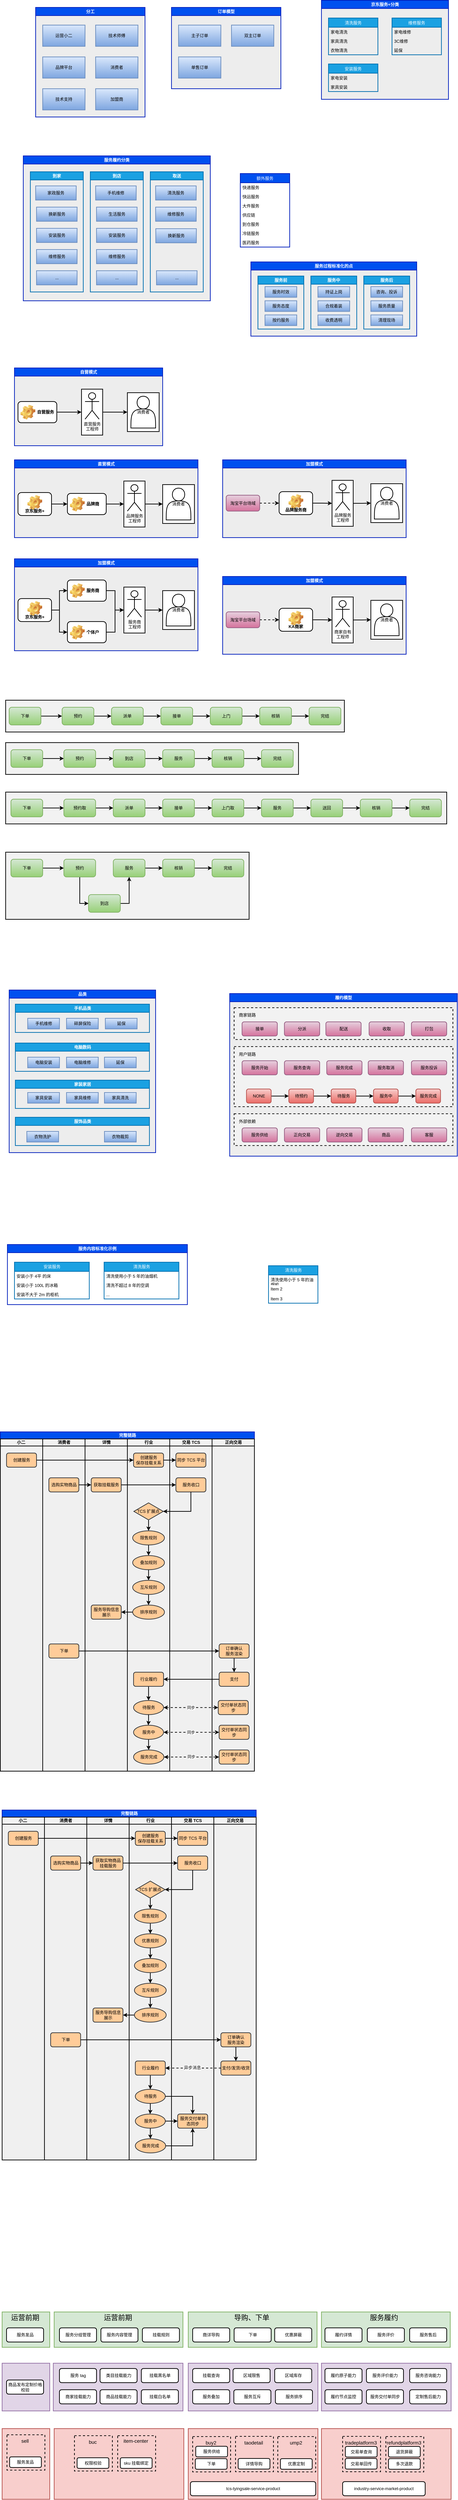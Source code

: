 <mxfile version="20.8.16" type="device"><diagram name="第 1 页" id="yQdXspaFk9gxoAHai8zS"><mxGraphModel dx="1520" dy="1035" grid="1" gridSize="10" guides="1" tooltips="1" connect="1" arrows="1" fold="1" page="1" pageScale="1" pageWidth="4000" pageHeight="12000" math="0" shadow="0"><root><mxCell id="0"/><mxCell id="1" parent="0"/><mxCell id="pUp8Hc16qT6ITraF7i18-220" value="" style="rounded=0;whiteSpace=wrap;html=1;strokeWidth=2;fillColor=#F2F2F2;gradientColor=none;" parent="1" vertex="1"><mxGeometry x="145" y="2360" width="1250" height="90" as="geometry"/></mxCell><mxCell id="pUp8Hc16qT6ITraF7i18-219" value="" style="rounded=0;whiteSpace=wrap;html=1;strokeWidth=2;fillColor=#F2F2F2;gradientColor=none;" parent="1" vertex="1"><mxGeometry x="145" y="2220" width="830" height="90" as="geometry"/></mxCell><mxCell id="pUp8Hc16qT6ITraF7i18-218" value="" style="rounded=0;whiteSpace=wrap;html=1;strokeWidth=2;fillColor=#F2F2F2;gradientColor=none;" parent="1" vertex="1"><mxGeometry x="145" y="2100" width="960" height="90" as="geometry"/></mxCell><mxCell id="pUp8Hc16qT6ITraF7i18-12" value="分工" style="swimlane;whiteSpace=wrap;html=1;strokeWidth=2;fillColor=#0050ef;strokeColor=#001DBC;fontColor=#ffffff;swimlaneFillColor=#EDEDED;" parent="1" vertex="1"><mxGeometry x="230" y="140" width="310" height="310" as="geometry"/></mxCell><mxCell id="pUp8Hc16qT6ITraF7i18-13" value="运营小二" style="rounded=0;whiteSpace=wrap;html=1;strokeWidth=2;fillColor=#dae8fc;gradientColor=#7ea6e0;strokeColor=#6c8ebf;" parent="pUp8Hc16qT6ITraF7i18-12" vertex="1"><mxGeometry x="20" y="50" width="120" height="60" as="geometry"/></mxCell><mxCell id="pUp8Hc16qT6ITraF7i18-15" value="加盟商" style="rounded=0;whiteSpace=wrap;html=1;strokeWidth=2;fillColor=#dae8fc;gradientColor=#7ea6e0;strokeColor=#6c8ebf;" parent="pUp8Hc16qT6ITraF7i18-12" vertex="1"><mxGeometry x="170" y="230" width="120" height="60" as="geometry"/></mxCell><mxCell id="pUp8Hc16qT6ITraF7i18-16" value="技术师傅" style="rounded=0;whiteSpace=wrap;html=1;strokeWidth=2;fillColor=#dae8fc;gradientColor=#7ea6e0;strokeColor=#6c8ebf;" parent="pUp8Hc16qT6ITraF7i18-12" vertex="1"><mxGeometry x="170" y="50" width="120" height="60" as="geometry"/></mxCell><mxCell id="pUp8Hc16qT6ITraF7i18-17" value="消费者" style="rounded=0;whiteSpace=wrap;html=1;strokeWidth=2;fillColor=#dae8fc;gradientColor=#7ea6e0;strokeColor=#6c8ebf;" parent="pUp8Hc16qT6ITraF7i18-12" vertex="1"><mxGeometry x="170" y="140" width="120" height="60" as="geometry"/></mxCell><mxCell id="pUp8Hc16qT6ITraF7i18-18" value="品牌平台" style="rounded=0;whiteSpace=wrap;html=1;strokeWidth=2;fillColor=#dae8fc;gradientColor=#7ea6e0;strokeColor=#6c8ebf;" parent="pUp8Hc16qT6ITraF7i18-12" vertex="1"><mxGeometry x="20" y="140" width="120" height="60" as="geometry"/></mxCell><mxCell id="pUp8Hc16qT6ITraF7i18-14" value="技术支持" style="rounded=0;whiteSpace=wrap;html=1;strokeWidth=2;fillColor=#dae8fc;gradientColor=#7ea6e0;strokeColor=#6c8ebf;" parent="pUp8Hc16qT6ITraF7i18-12" vertex="1"><mxGeometry x="20" y="230" width="120" height="60" as="geometry"/></mxCell><mxCell id="pUp8Hc16qT6ITraF7i18-26" value="订单模型" style="swimlane;whiteSpace=wrap;html=1;strokeWidth=2;fillColor=#0050ef;strokeColor=#001DBC;fontColor=#ffffff;swimlaneFillColor=#EDEDED;" parent="1" vertex="1"><mxGeometry x="615" y="140" width="310" height="230" as="geometry"/></mxCell><mxCell id="pUp8Hc16qT6ITraF7i18-27" value="主子订单" style="rounded=0;whiteSpace=wrap;html=1;strokeWidth=2;fillColor=#dae8fc;gradientColor=#7ea6e0;strokeColor=#6c8ebf;" parent="pUp8Hc16qT6ITraF7i18-26" vertex="1"><mxGeometry x="20" y="50" width="120" height="60" as="geometry"/></mxCell><mxCell id="pUp8Hc16qT6ITraF7i18-29" value="双主订单" style="rounded=0;whiteSpace=wrap;html=1;strokeWidth=2;fillColor=#dae8fc;gradientColor=#7ea6e0;strokeColor=#6c8ebf;" parent="pUp8Hc16qT6ITraF7i18-26" vertex="1"><mxGeometry x="170" y="50" width="120" height="60" as="geometry"/></mxCell><mxCell id="pUp8Hc16qT6ITraF7i18-31" value="单售订单" style="rounded=0;whiteSpace=wrap;html=1;strokeWidth=2;fillColor=#dae8fc;gradientColor=#7ea6e0;strokeColor=#6c8ebf;" parent="pUp8Hc16qT6ITraF7i18-26" vertex="1"><mxGeometry x="20" y="140" width="120" height="60" as="geometry"/></mxCell><mxCell id="pUp8Hc16qT6ITraF7i18-33" value="服务履约分类" style="swimlane;whiteSpace=wrap;html=1;strokeWidth=2;fillColor=#0050ef;strokeColor=#001DBC;fontColor=#ffffff;swimlaneFillColor=#EDEDED;" parent="1" vertex="1"><mxGeometry x="195" y="560" width="530" height="410" as="geometry"/></mxCell><mxCell id="pUp8Hc16qT6ITraF7i18-41" value="到家" style="swimlane;whiteSpace=wrap;html=1;strokeWidth=2;fillColor=#1ba1e2;strokeColor=#006EAF;fontColor=#ffffff;" parent="pUp8Hc16qT6ITraF7i18-33" vertex="1"><mxGeometry x="20" y="45" width="150" height="340" as="geometry"/></mxCell><mxCell id="pUp8Hc16qT6ITraF7i18-42" value="家政服务" style="rounded=0;whiteSpace=wrap;html=1;strokeWidth=2;fillColor=#dae8fc;gradientColor=#7ea6e0;strokeColor=#6c8ebf;" parent="pUp8Hc16qT6ITraF7i18-41" vertex="1"><mxGeometry x="15" y="40" width="115" height="40" as="geometry"/></mxCell><mxCell id="pUp8Hc16qT6ITraF7i18-44" value="换新服务" style="rounded=0;whiteSpace=wrap;html=1;strokeWidth=2;fillColor=#dae8fc;gradientColor=#7ea6e0;strokeColor=#6c8ebf;" parent="pUp8Hc16qT6ITraF7i18-41" vertex="1"><mxGeometry x="17.5" y="100" width="115" height="40" as="geometry"/></mxCell><mxCell id="pUp8Hc16qT6ITraF7i18-45" value="安装服务" style="rounded=0;whiteSpace=wrap;html=1;strokeWidth=2;fillColor=#dae8fc;gradientColor=#7ea6e0;strokeColor=#6c8ebf;" parent="pUp8Hc16qT6ITraF7i18-41" vertex="1"><mxGeometry x="17.5" y="160" width="115" height="40" as="geometry"/></mxCell><mxCell id="pUp8Hc16qT6ITraF7i18-46" value="维修服务" style="rounded=0;whiteSpace=wrap;html=1;strokeWidth=2;fillColor=#dae8fc;gradientColor=#7ea6e0;strokeColor=#6c8ebf;" parent="pUp8Hc16qT6ITraF7i18-41" vertex="1"><mxGeometry x="17.5" y="220" width="115" height="40" as="geometry"/></mxCell><mxCell id="pUp8Hc16qT6ITraF7i18-47" value="..." style="rounded=0;whiteSpace=wrap;html=1;strokeWidth=2;fillColor=#dae8fc;gradientColor=#7ea6e0;strokeColor=#6c8ebf;" parent="pUp8Hc16qT6ITraF7i18-41" vertex="1"><mxGeometry x="17.5" y="280" width="115" height="40" as="geometry"/></mxCell><mxCell id="pUp8Hc16qT6ITraF7i18-103" value="取送" style="swimlane;whiteSpace=wrap;html=1;strokeWidth=2;fillColor=#1ba1e2;strokeColor=#006EAF;fontColor=#ffffff;" parent="pUp8Hc16qT6ITraF7i18-33" vertex="1"><mxGeometry x="360" y="45" width="150" height="340" as="geometry"/></mxCell><mxCell id="pUp8Hc16qT6ITraF7i18-104" value="清洗服务" style="rounded=0;whiteSpace=wrap;html=1;strokeWidth=2;fillColor=#dae8fc;gradientColor=#7ea6e0;strokeColor=#6c8ebf;" parent="pUp8Hc16qT6ITraF7i18-103" vertex="1"><mxGeometry x="15" y="40" width="115" height="40" as="geometry"/></mxCell><mxCell id="pUp8Hc16qT6ITraF7i18-108" value="..." style="rounded=0;whiteSpace=wrap;html=1;strokeWidth=2;fillColor=#dae8fc;gradientColor=#7ea6e0;strokeColor=#6c8ebf;" parent="pUp8Hc16qT6ITraF7i18-103" vertex="1"><mxGeometry x="17.5" y="280" width="115" height="40" as="geometry"/></mxCell><mxCell id="pUp8Hc16qT6ITraF7i18-109" value="维修服务" style="rounded=0;whiteSpace=wrap;html=1;strokeWidth=2;fillColor=#dae8fc;gradientColor=#7ea6e0;strokeColor=#6c8ebf;" parent="pUp8Hc16qT6ITraF7i18-103" vertex="1"><mxGeometry x="15" y="100" width="115" height="40" as="geometry"/></mxCell><mxCell id="pUp8Hc16qT6ITraF7i18-110" value="换新服务" style="rounded=0;whiteSpace=wrap;html=1;strokeWidth=2;fillColor=#dae8fc;gradientColor=#7ea6e0;strokeColor=#6c8ebf;" parent="pUp8Hc16qT6ITraF7i18-103" vertex="1"><mxGeometry x="15.5" y="161" width="115" height="40" as="geometry"/></mxCell><mxCell id="pUp8Hc16qT6ITraF7i18-37" value="到店" style="swimlane;whiteSpace=wrap;html=1;strokeWidth=2;fillColor=#1ba1e2;strokeColor=#006EAF;fontColor=#ffffff;" parent="pUp8Hc16qT6ITraF7i18-33" vertex="1"><mxGeometry x="190" y="45" width="150" height="340" as="geometry"/></mxCell><mxCell id="pUp8Hc16qT6ITraF7i18-39" value="手机维修" style="rounded=0;whiteSpace=wrap;html=1;strokeWidth=2;fillColor=#dae8fc;gradientColor=#7ea6e0;strokeColor=#6c8ebf;" parent="pUp8Hc16qT6ITraF7i18-37" vertex="1"><mxGeometry x="15" y="40" width="115" height="40" as="geometry"/></mxCell><mxCell id="pUp8Hc16qT6ITraF7i18-40" value="生活服务" style="rounded=0;whiteSpace=wrap;html=1;strokeWidth=2;fillColor=#dae8fc;gradientColor=#7ea6e0;strokeColor=#6c8ebf;" parent="pUp8Hc16qT6ITraF7i18-37" vertex="1"><mxGeometry x="17.5" y="100" width="115" height="40" as="geometry"/></mxCell><mxCell id="pUp8Hc16qT6ITraF7i18-48" value="维修服务" style="rounded=0;whiteSpace=wrap;html=1;strokeWidth=2;fillColor=#dae8fc;gradientColor=#7ea6e0;strokeColor=#6c8ebf;" parent="pUp8Hc16qT6ITraF7i18-37" vertex="1"><mxGeometry x="17.5" y="220" width="115" height="40" as="geometry"/></mxCell><mxCell id="pUp8Hc16qT6ITraF7i18-49" value="安装服务" style="rounded=0;whiteSpace=wrap;html=1;strokeWidth=2;fillColor=#dae8fc;gradientColor=#7ea6e0;strokeColor=#6c8ebf;" parent="pUp8Hc16qT6ITraF7i18-37" vertex="1"><mxGeometry x="17.5" y="160" width="115" height="40" as="geometry"/></mxCell><mxCell id="pUp8Hc16qT6ITraF7i18-50" value="..." style="rounded=0;whiteSpace=wrap;html=1;strokeWidth=2;fillColor=#dae8fc;gradientColor=#7ea6e0;strokeColor=#6c8ebf;" parent="pUp8Hc16qT6ITraF7i18-37" vertex="1"><mxGeometry x="17.5" y="280" width="115" height="40" as="geometry"/></mxCell><mxCell id="pUp8Hc16qT6ITraF7i18-66" value="自营模式" style="swimlane;whiteSpace=wrap;html=1;strokeWidth=2;fillColor=#0050ef;strokeColor=#001DBC;fontColor=#ffffff;swimlaneFillColor=#EDEDED;" parent="1" vertex="1"><mxGeometry x="170" y="1160" width="420" height="220" as="geometry"/></mxCell><mxCell id="pUp8Hc16qT6ITraF7i18-83" style="edgeStyle=orthogonalEdgeStyle;rounded=0;orthogonalLoop=1;jettySize=auto;html=1;entryX=0;entryY=0.5;entryDx=0;entryDy=0;strokeWidth=2;" parent="pUp8Hc16qT6ITraF7i18-66" source="pUp8Hc16qT6ITraF7i18-74" target="pUp8Hc16qT6ITraF7i18-78" edge="1"><mxGeometry relative="1" as="geometry"/></mxCell><mxCell id="pUp8Hc16qT6ITraF7i18-74" value="自营服务" style="label;whiteSpace=wrap;html=1;image=img/clipart/Gear_128x128.png;strokeWidth=2;fillColor=default;" parent="pUp8Hc16qT6ITraF7i18-66" vertex="1"><mxGeometry x="10" y="95" width="110" height="60" as="geometry"/></mxCell><mxCell id="pUp8Hc16qT6ITraF7i18-86" style="edgeStyle=orthogonalEdgeStyle;rounded=0;orthogonalLoop=1;jettySize=auto;html=1;entryX=0;entryY=0.5;entryDx=0;entryDy=0;strokeWidth=2;" parent="pUp8Hc16qT6ITraF7i18-66" source="pUp8Hc16qT6ITraF7i18-78" target="pUp8Hc16qT6ITraF7i18-84" edge="1"><mxGeometry relative="1" as="geometry"/></mxCell><mxCell id="pUp8Hc16qT6ITraF7i18-79" value="" style="group;fillColor=#EDEDED;" parent="pUp8Hc16qT6ITraF7i18-66" vertex="1" connectable="0"><mxGeometry x="190" y="60" width="60" height="130" as="geometry"/></mxCell><mxCell id="pUp8Hc16qT6ITraF7i18-78" value="" style="rounded=0;whiteSpace=wrap;html=1;strokeWidth=2;" parent="pUp8Hc16qT6ITraF7i18-79" vertex="1"><mxGeometry width="60" height="130" as="geometry"/></mxCell><mxCell id="pUp8Hc16qT6ITraF7i18-71" value="直营服务&lt;br&gt;工程师" style="shape=umlActor;verticalLabelPosition=bottom;verticalAlign=top;html=1;outlineConnect=0;strokeWidth=2;" parent="pUp8Hc16qT6ITraF7i18-79" vertex="1"><mxGeometry x="10" y="10" width="40" height="75" as="geometry"/></mxCell><mxCell id="pUp8Hc16qT6ITraF7i18-85" value="" style="group;fillColor=#EDEDED;" parent="pUp8Hc16qT6ITraF7i18-66" vertex="1" connectable="0"><mxGeometry x="320" y="70" width="90" height="110" as="geometry"/></mxCell><mxCell id="pUp8Hc16qT6ITraF7i18-84" value="" style="rounded=0;whiteSpace=wrap;html=1;strokeWidth=2;" parent="pUp8Hc16qT6ITraF7i18-85" vertex="1"><mxGeometry width="90" height="110" as="geometry"/></mxCell><mxCell id="pUp8Hc16qT6ITraF7i18-69" value="消费者" style="shape=actor;whiteSpace=wrap;html=1;strokeWidth=2;" parent="pUp8Hc16qT6ITraF7i18-85" vertex="1"><mxGeometry x="10" y="10" width="70" height="90" as="geometry"/></mxCell><mxCell id="pUp8Hc16qT6ITraF7i18-88" value="直营模式" style="swimlane;whiteSpace=wrap;html=1;strokeWidth=2;fillColor=#0050ef;strokeColor=#001DBC;fontColor=#ffffff;swimlaneFillColor=#EDEDED;" parent="1" vertex="1"><mxGeometry x="170" y="1420" width="520" height="220" as="geometry"/></mxCell><mxCell id="pUp8Hc16qT6ITraF7i18-101" style="edgeStyle=orthogonalEdgeStyle;rounded=0;orthogonalLoop=1;jettySize=auto;html=1;entryX=0;entryY=0.5;entryDx=0;entryDy=0;strokeWidth=2;" parent="pUp8Hc16qT6ITraF7i18-88" source="pUp8Hc16qT6ITraF7i18-90" target="pUp8Hc16qT6ITraF7i18-93" edge="1"><mxGeometry relative="1" as="geometry"/></mxCell><mxCell id="pUp8Hc16qT6ITraF7i18-90" value="品牌商" style="label;whiteSpace=wrap;html=1;image=img/clipart/Gear_128x128.png;strokeWidth=2;fillColor=default;" parent="pUp8Hc16qT6ITraF7i18-88" vertex="1"><mxGeometry x="150" y="95" width="110" height="60" as="geometry"/></mxCell><mxCell id="pUp8Hc16qT6ITraF7i18-91" style="edgeStyle=orthogonalEdgeStyle;rounded=0;orthogonalLoop=1;jettySize=auto;html=1;entryX=0;entryY=0.5;entryDx=0;entryDy=0;strokeWidth=2;" parent="pUp8Hc16qT6ITraF7i18-88" source="pUp8Hc16qT6ITraF7i18-93" target="pUp8Hc16qT6ITraF7i18-96" edge="1"><mxGeometry relative="1" as="geometry"/></mxCell><mxCell id="pUp8Hc16qT6ITraF7i18-92" value="" style="group;fillColor=#EDEDED;" parent="pUp8Hc16qT6ITraF7i18-88" vertex="1" connectable="0"><mxGeometry x="310" y="60" width="60" height="130" as="geometry"/></mxCell><mxCell id="pUp8Hc16qT6ITraF7i18-93" value="" style="rounded=0;whiteSpace=wrap;html=1;strokeWidth=2;" parent="pUp8Hc16qT6ITraF7i18-92" vertex="1"><mxGeometry width="60" height="130" as="geometry"/></mxCell><mxCell id="pUp8Hc16qT6ITraF7i18-94" value="品牌服务&lt;br&gt;工程师" style="shape=umlActor;verticalLabelPosition=bottom;verticalAlign=top;html=1;outlineConnect=0;strokeWidth=2;" parent="pUp8Hc16qT6ITraF7i18-92" vertex="1"><mxGeometry x="10" y="10" width="40" height="75" as="geometry"/></mxCell><mxCell id="pUp8Hc16qT6ITraF7i18-102" value="" style="edgeStyle=orthogonalEdgeStyle;rounded=0;orthogonalLoop=1;jettySize=auto;html=1;strokeWidth=2;" parent="pUp8Hc16qT6ITraF7i18-88" source="pUp8Hc16qT6ITraF7i18-98" target="pUp8Hc16qT6ITraF7i18-90" edge="1"><mxGeometry relative="1" as="geometry"/></mxCell><mxCell id="pUp8Hc16qT6ITraF7i18-98" value="京东服务+" style="label;whiteSpace=wrap;html=1;align=center;verticalAlign=bottom;spacingLeft=0;spacingBottom=4;imageAlign=center;imageVerticalAlign=top;image=img/clipart/Gear_128x128.png;strokeWidth=2;fillColor=default;" parent="pUp8Hc16qT6ITraF7i18-88" vertex="1"><mxGeometry x="10" y="92.5" width="95" height="65" as="geometry"/></mxCell><mxCell id="pUp8Hc16qT6ITraF7i18-95" value="" style="group;fillColor=#EDEDED;" parent="pUp8Hc16qT6ITraF7i18-88" vertex="1" connectable="0"><mxGeometry x="420" y="70" width="90" height="110" as="geometry"/></mxCell><mxCell id="pUp8Hc16qT6ITraF7i18-96" value="" style="rounded=0;whiteSpace=wrap;html=1;strokeWidth=2;" parent="pUp8Hc16qT6ITraF7i18-95" vertex="1"><mxGeometry width="90" height="110" as="geometry"/></mxCell><mxCell id="pUp8Hc16qT6ITraF7i18-97" value="消费者" style="shape=actor;whiteSpace=wrap;html=1;strokeWidth=2;" parent="pUp8Hc16qT6ITraF7i18-95" vertex="1"><mxGeometry x="10" y="10" width="70" height="90" as="geometry"/></mxCell><mxCell id="pUp8Hc16qT6ITraF7i18-111" value="加盟模式" style="swimlane;whiteSpace=wrap;html=1;strokeWidth=2;fillColor=#0050ef;strokeColor=#001DBC;fontColor=#ffffff;swimlaneFillColor=#EDEDED;" parent="1" vertex="1"><mxGeometry x="170" y="1700" width="520" height="260" as="geometry"/></mxCell><mxCell id="pUp8Hc16qT6ITraF7i18-127" style="edgeStyle=orthogonalEdgeStyle;rounded=0;orthogonalLoop=1;jettySize=auto;html=1;entryX=0;entryY=0.5;entryDx=0;entryDy=0;strokeWidth=2;" parent="pUp8Hc16qT6ITraF7i18-111" source="pUp8Hc16qT6ITraF7i18-113" target="pUp8Hc16qT6ITraF7i18-116" edge="1"><mxGeometry relative="1" as="geometry"/></mxCell><mxCell id="pUp8Hc16qT6ITraF7i18-113" value="个体户" style="label;whiteSpace=wrap;html=1;image=img/clipart/Gear_128x128.png;strokeWidth=2;fillColor=default;" parent="pUp8Hc16qT6ITraF7i18-111" vertex="1"><mxGeometry x="150" y="177.5" width="110" height="60" as="geometry"/></mxCell><mxCell id="pUp8Hc16qT6ITraF7i18-114" style="edgeStyle=orthogonalEdgeStyle;rounded=0;orthogonalLoop=1;jettySize=auto;html=1;entryX=0;entryY=0.5;entryDx=0;entryDy=0;strokeWidth=2;" parent="pUp8Hc16qT6ITraF7i18-111" source="pUp8Hc16qT6ITraF7i18-116" target="pUp8Hc16qT6ITraF7i18-121" edge="1"><mxGeometry relative="1" as="geometry"/></mxCell><mxCell id="pUp8Hc16qT6ITraF7i18-115" value="" style="group;fillColor=#EDEDED;" parent="pUp8Hc16qT6ITraF7i18-111" vertex="1" connectable="0"><mxGeometry x="310" y="80" width="60" height="130" as="geometry"/></mxCell><mxCell id="pUp8Hc16qT6ITraF7i18-116" value="" style="rounded=0;whiteSpace=wrap;html=1;strokeWidth=2;" parent="pUp8Hc16qT6ITraF7i18-115" vertex="1"><mxGeometry width="60" height="130" as="geometry"/></mxCell><mxCell id="pUp8Hc16qT6ITraF7i18-117" value="服务商&lt;br&gt;工程师" style="shape=umlActor;verticalLabelPosition=bottom;verticalAlign=top;html=1;outlineConnect=0;strokeWidth=2;" parent="pUp8Hc16qT6ITraF7i18-115" vertex="1"><mxGeometry x="10" y="10" width="40" height="75" as="geometry"/></mxCell><mxCell id="pUp8Hc16qT6ITraF7i18-124" style="edgeStyle=orthogonalEdgeStyle;rounded=0;orthogonalLoop=1;jettySize=auto;html=1;entryX=0;entryY=0.5;entryDx=0;entryDy=0;strokeWidth=2;" parent="pUp8Hc16qT6ITraF7i18-111" source="pUp8Hc16qT6ITraF7i18-119" target="pUp8Hc16qT6ITraF7i18-123" edge="1"><mxGeometry relative="1" as="geometry"/></mxCell><mxCell id="pUp8Hc16qT6ITraF7i18-125" style="edgeStyle=orthogonalEdgeStyle;rounded=0;orthogonalLoop=1;jettySize=auto;html=1;entryX=0;entryY=0.5;entryDx=0;entryDy=0;strokeWidth=2;" parent="pUp8Hc16qT6ITraF7i18-111" source="pUp8Hc16qT6ITraF7i18-119" target="pUp8Hc16qT6ITraF7i18-113" edge="1"><mxGeometry relative="1" as="geometry"/></mxCell><mxCell id="pUp8Hc16qT6ITraF7i18-119" value="京东服务+" style="label;whiteSpace=wrap;html=1;align=center;verticalAlign=bottom;spacingLeft=0;spacingBottom=4;imageAlign=center;imageVerticalAlign=top;image=img/clipart/Gear_128x128.png;strokeWidth=2;fillColor=default;" parent="pUp8Hc16qT6ITraF7i18-111" vertex="1"><mxGeometry x="10" y="112.5" width="95" height="65" as="geometry"/></mxCell><mxCell id="pUp8Hc16qT6ITraF7i18-120" value="" style="group;fillColor=#EDEDED;" parent="pUp8Hc16qT6ITraF7i18-111" vertex="1" connectable="0"><mxGeometry x="420" y="90" width="90" height="110" as="geometry"/></mxCell><mxCell id="pUp8Hc16qT6ITraF7i18-121" value="" style="rounded=0;whiteSpace=wrap;html=1;strokeWidth=2;" parent="pUp8Hc16qT6ITraF7i18-120" vertex="1"><mxGeometry width="90" height="110" as="geometry"/></mxCell><mxCell id="pUp8Hc16qT6ITraF7i18-122" value="消费者" style="shape=actor;whiteSpace=wrap;html=1;strokeWidth=2;" parent="pUp8Hc16qT6ITraF7i18-120" vertex="1"><mxGeometry x="10" y="10" width="70" height="90" as="geometry"/></mxCell><mxCell id="pUp8Hc16qT6ITraF7i18-126" style="edgeStyle=orthogonalEdgeStyle;rounded=0;orthogonalLoop=1;jettySize=auto;html=1;entryX=0;entryY=0.5;entryDx=0;entryDy=0;strokeWidth=2;" parent="pUp8Hc16qT6ITraF7i18-111" source="pUp8Hc16qT6ITraF7i18-123" target="pUp8Hc16qT6ITraF7i18-116" edge="1"><mxGeometry relative="1" as="geometry"/></mxCell><mxCell id="pUp8Hc16qT6ITraF7i18-123" value="服务商" style="label;whiteSpace=wrap;html=1;image=img/clipart/Gear_128x128.png;strokeWidth=2;fillColor=default;" parent="pUp8Hc16qT6ITraF7i18-111" vertex="1"><mxGeometry x="150" y="60" width="110" height="60" as="geometry"/></mxCell><mxCell id="pUp8Hc16qT6ITraF7i18-128" value="京东服务+分类" style="swimlane;whiteSpace=wrap;html=1;strokeWidth=2;fillColor=#0050ef;strokeColor=#001DBC;fontColor=#ffffff;swimlaneFillColor=#EDEDED;" parent="1" vertex="1"><mxGeometry x="1040" y="120" width="360" height="280" as="geometry"/></mxCell><mxCell id="pUp8Hc16qT6ITraF7i18-129" value="安装服务" style="swimlane;fontStyle=0;childLayout=stackLayout;horizontal=1;startSize=26;fillColor=#1ba1e2;horizontalStack=0;resizeParent=1;resizeParentMax=0;resizeLast=0;collapsible=1;marginBottom=0;strokeWidth=2;fontColor=#ffffff;strokeColor=#006EAF;" parent="pUp8Hc16qT6ITraF7i18-128" vertex="1"><mxGeometry x="20" y="180" width="140" height="78" as="geometry"/></mxCell><mxCell id="pUp8Hc16qT6ITraF7i18-130" value="家电安装" style="text;strokeColor=none;fillColor=none;align=left;verticalAlign=top;spacingLeft=4;spacingRight=4;overflow=hidden;rotatable=0;points=[[0,0.5],[1,0.5]];portConstraint=eastwest;" parent="pUp8Hc16qT6ITraF7i18-129" vertex="1"><mxGeometry y="26" width="140" height="26" as="geometry"/></mxCell><mxCell id="pUp8Hc16qT6ITraF7i18-131" value="家具安装" style="text;strokeColor=none;fillColor=none;align=left;verticalAlign=top;spacingLeft=4;spacingRight=4;overflow=hidden;rotatable=0;points=[[0,0.5],[1,0.5]];portConstraint=eastwest;" parent="pUp8Hc16qT6ITraF7i18-129" vertex="1"><mxGeometry y="52" width="140" height="26" as="geometry"/></mxCell><mxCell id="pUp8Hc16qT6ITraF7i18-133" value="维修服务" style="swimlane;fontStyle=0;childLayout=stackLayout;horizontal=1;startSize=26;fillColor=#1ba1e2;horizontalStack=0;resizeParent=1;resizeParentMax=0;resizeLast=0;collapsible=1;marginBottom=0;strokeWidth=2;fontColor=#ffffff;strokeColor=#006EAF;" parent="pUp8Hc16qT6ITraF7i18-128" vertex="1"><mxGeometry x="200" y="50" width="140" height="104" as="geometry"/></mxCell><mxCell id="pUp8Hc16qT6ITraF7i18-134" value="家电维修" style="text;strokeColor=none;fillColor=none;align=left;verticalAlign=top;spacingLeft=4;spacingRight=4;overflow=hidden;rotatable=0;points=[[0,0.5],[1,0.5]];portConstraint=eastwest;" parent="pUp8Hc16qT6ITraF7i18-133" vertex="1"><mxGeometry y="26" width="140" height="26" as="geometry"/></mxCell><mxCell id="pUp8Hc16qT6ITraF7i18-135" value="3C维修" style="text;strokeColor=none;fillColor=none;align=left;verticalAlign=top;spacingLeft=4;spacingRight=4;overflow=hidden;rotatable=0;points=[[0,0.5],[1,0.5]];portConstraint=eastwest;" parent="pUp8Hc16qT6ITraF7i18-133" vertex="1"><mxGeometry y="52" width="140" height="26" as="geometry"/></mxCell><mxCell id="pUp8Hc16qT6ITraF7i18-136" value="延保" style="text;strokeColor=none;fillColor=none;align=left;verticalAlign=top;spacingLeft=4;spacingRight=4;overflow=hidden;rotatable=0;points=[[0,0.5],[1,0.5]];portConstraint=eastwest;" parent="pUp8Hc16qT6ITraF7i18-133" vertex="1"><mxGeometry y="78" width="140" height="26" as="geometry"/></mxCell><mxCell id="pUp8Hc16qT6ITraF7i18-137" value="清洗服务" style="swimlane;fontStyle=0;childLayout=stackLayout;horizontal=1;startSize=26;fillColor=#1ba1e2;horizontalStack=0;resizeParent=1;resizeParentMax=0;resizeLast=0;collapsible=1;marginBottom=0;strokeWidth=2;fontColor=#ffffff;strokeColor=#006EAF;" parent="pUp8Hc16qT6ITraF7i18-128" vertex="1"><mxGeometry x="20" y="50" width="140" height="104" as="geometry"/></mxCell><mxCell id="pUp8Hc16qT6ITraF7i18-138" value="家电清洗" style="text;strokeColor=none;fillColor=none;align=left;verticalAlign=top;spacingLeft=4;spacingRight=4;overflow=hidden;rotatable=0;points=[[0,0.5],[1,0.5]];portConstraint=eastwest;" parent="pUp8Hc16qT6ITraF7i18-137" vertex="1"><mxGeometry y="26" width="140" height="26" as="geometry"/></mxCell><mxCell id="pUp8Hc16qT6ITraF7i18-139" value="家具清洗" style="text;strokeColor=none;fillColor=none;align=left;verticalAlign=top;spacingLeft=4;spacingRight=4;overflow=hidden;rotatable=0;points=[[0,0.5],[1,0.5]];portConstraint=eastwest;" parent="pUp8Hc16qT6ITraF7i18-137" vertex="1"><mxGeometry y="52" width="140" height="26" as="geometry"/></mxCell><mxCell id="pUp8Hc16qT6ITraF7i18-140" value="衣物清洗" style="text;strokeColor=none;fillColor=none;align=left;verticalAlign=top;spacingLeft=4;spacingRight=4;overflow=hidden;rotatable=0;points=[[0,0.5],[1,0.5]];portConstraint=eastwest;" parent="pUp8Hc16qT6ITraF7i18-137" vertex="1"><mxGeometry y="78" width="140" height="26" as="geometry"/></mxCell><mxCell id="pUp8Hc16qT6ITraF7i18-141" value="额外服务" style="swimlane;fontStyle=0;childLayout=stackLayout;horizontal=1;startSize=26;fillColor=#0050ef;horizontalStack=0;resizeParent=1;resizeParentMax=0;resizeLast=0;collapsible=1;marginBottom=0;strokeWidth=2;fontColor=#ffffff;strokeColor=#001DBC;" parent="1" vertex="1"><mxGeometry x="810" y="610" width="140" height="208" as="geometry"/></mxCell><mxCell id="pUp8Hc16qT6ITraF7i18-142" value="快递服务" style="text;strokeColor=none;fillColor=none;align=left;verticalAlign=top;spacingLeft=4;spacingRight=4;overflow=hidden;rotatable=0;points=[[0,0.5],[1,0.5]];portConstraint=eastwest;" parent="pUp8Hc16qT6ITraF7i18-141" vertex="1"><mxGeometry y="26" width="140" height="26" as="geometry"/></mxCell><mxCell id="pUp8Hc16qT6ITraF7i18-143" value="快运服务" style="text;strokeColor=none;fillColor=none;align=left;verticalAlign=top;spacingLeft=4;spacingRight=4;overflow=hidden;rotatable=0;points=[[0,0.5],[1,0.5]];portConstraint=eastwest;" parent="pUp8Hc16qT6ITraF7i18-141" vertex="1"><mxGeometry y="52" width="140" height="26" as="geometry"/></mxCell><mxCell id="pUp8Hc16qT6ITraF7i18-144" value="大件服务" style="text;strokeColor=none;fillColor=none;align=left;verticalAlign=top;spacingLeft=4;spacingRight=4;overflow=hidden;rotatable=0;points=[[0,0.5],[1,0.5]];portConstraint=eastwest;" parent="pUp8Hc16qT6ITraF7i18-141" vertex="1"><mxGeometry y="78" width="140" height="26" as="geometry"/></mxCell><mxCell id="pUp8Hc16qT6ITraF7i18-145" value="供应链" style="text;strokeColor=none;fillColor=none;align=left;verticalAlign=top;spacingLeft=4;spacingRight=4;overflow=hidden;rotatable=0;points=[[0,0.5],[1,0.5]];portConstraint=eastwest;" parent="pUp8Hc16qT6ITraF7i18-141" vertex="1"><mxGeometry y="104" width="140" height="26" as="geometry"/></mxCell><mxCell id="pUp8Hc16qT6ITraF7i18-146" value="到仓服务" style="text;strokeColor=none;fillColor=none;align=left;verticalAlign=top;spacingLeft=4;spacingRight=4;overflow=hidden;rotatable=0;points=[[0,0.5],[1,0.5]];portConstraint=eastwest;" parent="pUp8Hc16qT6ITraF7i18-141" vertex="1"><mxGeometry y="130" width="140" height="26" as="geometry"/></mxCell><mxCell id="pUp8Hc16qT6ITraF7i18-147" value="冷链服务" style="text;strokeColor=none;fillColor=none;align=left;verticalAlign=top;spacingLeft=4;spacingRight=4;overflow=hidden;rotatable=0;points=[[0,0.5],[1,0.5]];portConstraint=eastwest;" parent="pUp8Hc16qT6ITraF7i18-141" vertex="1"><mxGeometry y="156" width="140" height="26" as="geometry"/></mxCell><mxCell id="pUp8Hc16qT6ITraF7i18-148" value="医药服务" style="text;strokeColor=none;fillColor=none;align=left;verticalAlign=top;spacingLeft=4;spacingRight=4;overflow=hidden;rotatable=0;points=[[0,0.5],[1,0.5]];portConstraint=eastwest;" parent="pUp8Hc16qT6ITraF7i18-141" vertex="1"><mxGeometry y="182" width="140" height="26" as="geometry"/></mxCell><mxCell id="pUp8Hc16qT6ITraF7i18-149" value="服务过程标准化的点" style="swimlane;whiteSpace=wrap;html=1;strokeWidth=2;fillColor=#0050ef;strokeColor=#001DBC;fontColor=#ffffff;swimlaneFillColor=#EDEDED;" parent="1" vertex="1"><mxGeometry x="840" y="860" width="470" height="210" as="geometry"/></mxCell><mxCell id="pUp8Hc16qT6ITraF7i18-161" value="服务前" style="swimlane;whiteSpace=wrap;html=1;strokeWidth=2;fillColor=#1ba1e2;strokeColor=#006EAF;fontColor=#ffffff;swimlaneFillColor=#EDEDED;" parent="pUp8Hc16qT6ITraF7i18-149" vertex="1"><mxGeometry x="20" y="40" width="130" height="150" as="geometry"/></mxCell><mxCell id="pUp8Hc16qT6ITraF7i18-159" value="服务时效" style="rounded=0;whiteSpace=wrap;html=1;strokeWidth=2;fillColor=#dae8fc;gradientColor=#7ea6e0;strokeColor=#6c8ebf;" parent="pUp8Hc16qT6ITraF7i18-161" vertex="1"><mxGeometry x="20" y="30" width="90" height="30" as="geometry"/></mxCell><mxCell id="pUp8Hc16qT6ITraF7i18-164" value="服务态度" style="rounded=0;whiteSpace=wrap;html=1;strokeWidth=2;fillColor=#dae8fc;gradientColor=#7ea6e0;strokeColor=#6c8ebf;" parent="pUp8Hc16qT6ITraF7i18-161" vertex="1"><mxGeometry x="20" y="70" width="90" height="30" as="geometry"/></mxCell><mxCell id="pUp8Hc16qT6ITraF7i18-165" value="按约服务" style="rounded=0;whiteSpace=wrap;html=1;strokeWidth=2;fillColor=#dae8fc;gradientColor=#7ea6e0;strokeColor=#6c8ebf;" parent="pUp8Hc16qT6ITraF7i18-161" vertex="1"><mxGeometry x="20" y="110" width="90" height="30" as="geometry"/></mxCell><mxCell id="pUp8Hc16qT6ITraF7i18-162" value="服务中" style="swimlane;whiteSpace=wrap;html=1;strokeWidth=2;fillColor=#1ba1e2;strokeColor=#006EAF;fontColor=#ffffff;swimlaneFillColor=#EDEDED;" parent="pUp8Hc16qT6ITraF7i18-149" vertex="1"><mxGeometry x="170" y="40" width="130" height="150" as="geometry"/></mxCell><mxCell id="pUp8Hc16qT6ITraF7i18-166" value="持证上岗" style="rounded=0;whiteSpace=wrap;html=1;strokeWidth=2;fillColor=#dae8fc;gradientColor=#7ea6e0;strokeColor=#6c8ebf;" parent="pUp8Hc16qT6ITraF7i18-162" vertex="1"><mxGeometry x="20" y="30" width="90" height="30" as="geometry"/></mxCell><mxCell id="pUp8Hc16qT6ITraF7i18-167" value="合规着装" style="rounded=0;whiteSpace=wrap;html=1;strokeWidth=2;fillColor=#dae8fc;gradientColor=#7ea6e0;strokeColor=#6c8ebf;" parent="pUp8Hc16qT6ITraF7i18-162" vertex="1"><mxGeometry x="20" y="70" width="90" height="30" as="geometry"/></mxCell><mxCell id="pUp8Hc16qT6ITraF7i18-168" value="收费透明" style="rounded=0;whiteSpace=wrap;html=1;strokeWidth=2;fillColor=#dae8fc;gradientColor=#7ea6e0;strokeColor=#6c8ebf;" parent="pUp8Hc16qT6ITraF7i18-162" vertex="1"><mxGeometry x="20" y="110" width="90" height="30" as="geometry"/></mxCell><mxCell id="pUp8Hc16qT6ITraF7i18-163" value="服务后" style="swimlane;whiteSpace=wrap;html=1;strokeWidth=2;fillColor=#1ba1e2;strokeColor=#006EAF;fontColor=#ffffff;swimlaneFillColor=#EDEDED;" parent="pUp8Hc16qT6ITraF7i18-149" vertex="1"><mxGeometry x="320" y="40" width="130" height="150" as="geometry"/></mxCell><mxCell id="pUp8Hc16qT6ITraF7i18-169" value="咨询、投诉" style="rounded=0;whiteSpace=wrap;html=1;strokeWidth=2;fillColor=#dae8fc;gradientColor=#7ea6e0;strokeColor=#6c8ebf;" parent="pUp8Hc16qT6ITraF7i18-163" vertex="1"><mxGeometry x="20" y="30" width="90" height="30" as="geometry"/></mxCell><mxCell id="pUp8Hc16qT6ITraF7i18-170" value="服务质量" style="rounded=0;whiteSpace=wrap;html=1;strokeWidth=2;fillColor=#dae8fc;gradientColor=#7ea6e0;strokeColor=#6c8ebf;" parent="pUp8Hc16qT6ITraF7i18-163" vertex="1"><mxGeometry x="20" y="70" width="90" height="30" as="geometry"/></mxCell><mxCell id="pUp8Hc16qT6ITraF7i18-171" value="清理现场" style="rounded=0;whiteSpace=wrap;html=1;strokeWidth=2;fillColor=#dae8fc;gradientColor=#7ea6e0;strokeColor=#6c8ebf;" parent="pUp8Hc16qT6ITraF7i18-163" vertex="1"><mxGeometry x="20" y="110" width="90" height="30" as="geometry"/></mxCell><mxCell id="pUp8Hc16qT6ITraF7i18-200" style="edgeStyle=orthogonalEdgeStyle;rounded=0;orthogonalLoop=1;jettySize=auto;html=1;entryX=0;entryY=0.5;entryDx=0;entryDy=0;strokeWidth=2;" parent="1" source="pUp8Hc16qT6ITraF7i18-172" target="pUp8Hc16qT6ITraF7i18-174" edge="1"><mxGeometry relative="1" as="geometry"/></mxCell><mxCell id="pUp8Hc16qT6ITraF7i18-172" value="下单" style="rounded=1;whiteSpace=wrap;html=1;strokeWidth=2;fillColor=#d5e8d4;gradientColor=#97d077;strokeColor=#82b366;" parent="1" vertex="1"><mxGeometry x="155" y="2120" width="90" height="50" as="geometry"/></mxCell><mxCell id="pUp8Hc16qT6ITraF7i18-201" style="edgeStyle=orthogonalEdgeStyle;rounded=0;orthogonalLoop=1;jettySize=auto;html=1;entryX=0;entryY=0.5;entryDx=0;entryDy=0;strokeWidth=2;" parent="1" source="pUp8Hc16qT6ITraF7i18-174" target="pUp8Hc16qT6ITraF7i18-175" edge="1"><mxGeometry relative="1" as="geometry"/></mxCell><mxCell id="pUp8Hc16qT6ITraF7i18-174" value="预约" style="rounded=1;whiteSpace=wrap;html=1;strokeWidth=2;fillColor=#d5e8d4;gradientColor=#97d077;strokeColor=#82b366;" parent="1" vertex="1"><mxGeometry x="305" y="2120" width="90" height="50" as="geometry"/></mxCell><mxCell id="pUp8Hc16qT6ITraF7i18-202" value="" style="edgeStyle=orthogonalEdgeStyle;rounded=0;orthogonalLoop=1;jettySize=auto;html=1;strokeWidth=2;" parent="1" source="pUp8Hc16qT6ITraF7i18-175" target="pUp8Hc16qT6ITraF7i18-176" edge="1"><mxGeometry relative="1" as="geometry"/></mxCell><mxCell id="pUp8Hc16qT6ITraF7i18-175" value="派单" style="rounded=1;whiteSpace=wrap;html=1;strokeWidth=2;fillColor=#d5e8d4;gradientColor=#97d077;strokeColor=#82b366;" parent="1" vertex="1"><mxGeometry x="445" y="2120" width="90" height="50" as="geometry"/></mxCell><mxCell id="pUp8Hc16qT6ITraF7i18-203" value="" style="edgeStyle=orthogonalEdgeStyle;rounded=0;orthogonalLoop=1;jettySize=auto;html=1;strokeWidth=2;" parent="1" source="pUp8Hc16qT6ITraF7i18-176" target="pUp8Hc16qT6ITraF7i18-177" edge="1"><mxGeometry relative="1" as="geometry"/></mxCell><mxCell id="pUp8Hc16qT6ITraF7i18-176" value="接单" style="rounded=1;whiteSpace=wrap;html=1;strokeWidth=2;fillColor=#d5e8d4;gradientColor=#97d077;strokeColor=#82b366;" parent="1" vertex="1"><mxGeometry x="585" y="2120" width="90" height="50" as="geometry"/></mxCell><mxCell id="pUp8Hc16qT6ITraF7i18-204" value="" style="edgeStyle=orthogonalEdgeStyle;rounded=0;orthogonalLoop=1;jettySize=auto;html=1;strokeWidth=2;" parent="1" source="pUp8Hc16qT6ITraF7i18-177" target="pUp8Hc16qT6ITraF7i18-178" edge="1"><mxGeometry relative="1" as="geometry"/></mxCell><mxCell id="pUp8Hc16qT6ITraF7i18-177" value="上门" style="rounded=1;whiteSpace=wrap;html=1;strokeWidth=2;fillColor=#d5e8d4;gradientColor=#97d077;strokeColor=#82b366;" parent="1" vertex="1"><mxGeometry x="725" y="2120" width="90" height="50" as="geometry"/></mxCell><mxCell id="pUp8Hc16qT6ITraF7i18-205" value="" style="edgeStyle=orthogonalEdgeStyle;rounded=0;orthogonalLoop=1;jettySize=auto;html=1;strokeWidth=2;" parent="1" source="pUp8Hc16qT6ITraF7i18-178" target="pUp8Hc16qT6ITraF7i18-179" edge="1"><mxGeometry relative="1" as="geometry"/></mxCell><mxCell id="pUp8Hc16qT6ITraF7i18-178" value="核销" style="rounded=1;whiteSpace=wrap;html=1;strokeWidth=2;fillColor=#d5e8d4;gradientColor=#97d077;strokeColor=#82b366;" parent="1" vertex="1"><mxGeometry x="865" y="2120" width="90" height="50" as="geometry"/></mxCell><mxCell id="pUp8Hc16qT6ITraF7i18-179" value="完结" style="rounded=1;whiteSpace=wrap;html=1;strokeWidth=2;fillColor=#d5e8d4;gradientColor=#97d077;strokeColor=#82b366;" parent="1" vertex="1"><mxGeometry x="1005" y="2120" width="90" height="50" as="geometry"/></mxCell><mxCell id="pUp8Hc16qT6ITraF7i18-206" value="" style="edgeStyle=orthogonalEdgeStyle;rounded=0;orthogonalLoop=1;jettySize=auto;html=1;strokeWidth=2;" parent="1" source="pUp8Hc16qT6ITraF7i18-181" target="pUp8Hc16qT6ITraF7i18-182" edge="1"><mxGeometry relative="1" as="geometry"/></mxCell><mxCell id="pUp8Hc16qT6ITraF7i18-181" value="下单" style="rounded=1;whiteSpace=wrap;html=1;strokeWidth=2;fillColor=#d5e8d4;gradientColor=#97d077;strokeColor=#82b366;" parent="1" vertex="1"><mxGeometry x="160" y="2240" width="90" height="50" as="geometry"/></mxCell><mxCell id="pUp8Hc16qT6ITraF7i18-207" value="" style="edgeStyle=orthogonalEdgeStyle;rounded=0;orthogonalLoop=1;jettySize=auto;html=1;strokeWidth=2;" parent="1" source="pUp8Hc16qT6ITraF7i18-182" target="pUp8Hc16qT6ITraF7i18-185" edge="1"><mxGeometry relative="1" as="geometry"/></mxCell><mxCell id="pUp8Hc16qT6ITraF7i18-182" value="预约" style="rounded=1;whiteSpace=wrap;html=1;strokeWidth=2;fillColor=#d5e8d4;gradientColor=#97d077;strokeColor=#82b366;" parent="1" vertex="1"><mxGeometry x="310" y="2240" width="90" height="50" as="geometry"/></mxCell><mxCell id="pUp8Hc16qT6ITraF7i18-208" value="" style="edgeStyle=orthogonalEdgeStyle;rounded=0;orthogonalLoop=1;jettySize=auto;html=1;strokeWidth=2;" parent="1" source="pUp8Hc16qT6ITraF7i18-185" target="pUp8Hc16qT6ITraF7i18-186" edge="1"><mxGeometry relative="1" as="geometry"/></mxCell><mxCell id="pUp8Hc16qT6ITraF7i18-185" value="到店" style="rounded=1;whiteSpace=wrap;html=1;strokeWidth=2;fillColor=#d5e8d4;gradientColor=#97d077;strokeColor=#82b366;" parent="1" vertex="1"><mxGeometry x="450" y="2240" width="90" height="50" as="geometry"/></mxCell><mxCell id="pUp8Hc16qT6ITraF7i18-209" value="" style="edgeStyle=orthogonalEdgeStyle;rounded=0;orthogonalLoop=1;jettySize=auto;html=1;strokeWidth=2;" parent="1" source="pUp8Hc16qT6ITraF7i18-186" target="pUp8Hc16qT6ITraF7i18-187" edge="1"><mxGeometry relative="1" as="geometry"/></mxCell><mxCell id="pUp8Hc16qT6ITraF7i18-186" value="服务" style="rounded=1;whiteSpace=wrap;html=1;strokeWidth=2;fillColor=#d5e8d4;gradientColor=#97d077;strokeColor=#82b366;" parent="1" vertex="1"><mxGeometry x="590" y="2240" width="90" height="50" as="geometry"/></mxCell><mxCell id="pUp8Hc16qT6ITraF7i18-222" value="" style="edgeStyle=orthogonalEdgeStyle;rounded=0;orthogonalLoop=1;jettySize=auto;html=1;strokeWidth=2;" parent="1" source="pUp8Hc16qT6ITraF7i18-187" target="pUp8Hc16qT6ITraF7i18-221" edge="1"><mxGeometry relative="1" as="geometry"/></mxCell><mxCell id="pUp8Hc16qT6ITraF7i18-187" value="核销" style="rounded=1;whiteSpace=wrap;html=1;strokeWidth=2;fillColor=#d5e8d4;gradientColor=#97d077;strokeColor=#82b366;" parent="1" vertex="1"><mxGeometry x="730" y="2240" width="90" height="50" as="geometry"/></mxCell><mxCell id="pUp8Hc16qT6ITraF7i18-210" value="" style="edgeStyle=orthogonalEdgeStyle;rounded=0;orthogonalLoop=1;jettySize=auto;html=1;strokeWidth=2;" parent="1" source="pUp8Hc16qT6ITraF7i18-189" target="pUp8Hc16qT6ITraF7i18-190" edge="1"><mxGeometry relative="1" as="geometry"/></mxCell><mxCell id="pUp8Hc16qT6ITraF7i18-189" value="下单" style="rounded=1;whiteSpace=wrap;html=1;strokeWidth=2;fillColor=#d5e8d4;gradientColor=#97d077;strokeColor=#82b366;" parent="1" vertex="1"><mxGeometry x="160" y="2380" width="90" height="50" as="geometry"/></mxCell><mxCell id="pUp8Hc16qT6ITraF7i18-211" value="" style="edgeStyle=orthogonalEdgeStyle;rounded=0;orthogonalLoop=1;jettySize=auto;html=1;strokeWidth=2;" parent="1" source="pUp8Hc16qT6ITraF7i18-190" target="pUp8Hc16qT6ITraF7i18-191" edge="1"><mxGeometry relative="1" as="geometry"/></mxCell><mxCell id="pUp8Hc16qT6ITraF7i18-190" value="预约取" style="rounded=1;whiteSpace=wrap;html=1;strokeWidth=2;fillColor=#d5e8d4;gradientColor=#97d077;strokeColor=#82b366;" parent="1" vertex="1"><mxGeometry x="310" y="2380" width="90" height="50" as="geometry"/></mxCell><mxCell id="pUp8Hc16qT6ITraF7i18-212" value="" style="edgeStyle=orthogonalEdgeStyle;rounded=0;orthogonalLoop=1;jettySize=auto;html=1;strokeWidth=2;" parent="1" source="pUp8Hc16qT6ITraF7i18-191" target="pUp8Hc16qT6ITraF7i18-192" edge="1"><mxGeometry relative="1" as="geometry"/></mxCell><mxCell id="pUp8Hc16qT6ITraF7i18-191" value="派单" style="rounded=1;whiteSpace=wrap;html=1;strokeWidth=2;fillColor=#d5e8d4;gradientColor=#97d077;strokeColor=#82b366;" parent="1" vertex="1"><mxGeometry x="450" y="2380" width="90" height="50" as="geometry"/></mxCell><mxCell id="pUp8Hc16qT6ITraF7i18-213" value="" style="edgeStyle=orthogonalEdgeStyle;rounded=0;orthogonalLoop=1;jettySize=auto;html=1;strokeWidth=2;" parent="1" source="pUp8Hc16qT6ITraF7i18-192" target="pUp8Hc16qT6ITraF7i18-193" edge="1"><mxGeometry relative="1" as="geometry"/></mxCell><mxCell id="pUp8Hc16qT6ITraF7i18-192" value="接单" style="rounded=1;whiteSpace=wrap;html=1;strokeWidth=2;fillColor=#d5e8d4;gradientColor=#97d077;strokeColor=#82b366;" parent="1" vertex="1"><mxGeometry x="590" y="2380" width="90" height="50" as="geometry"/></mxCell><mxCell id="pUp8Hc16qT6ITraF7i18-214" value="" style="edgeStyle=orthogonalEdgeStyle;rounded=0;orthogonalLoop=1;jettySize=auto;html=1;strokeWidth=2;" parent="1" source="pUp8Hc16qT6ITraF7i18-193" target="pUp8Hc16qT6ITraF7i18-196" edge="1"><mxGeometry relative="1" as="geometry"/></mxCell><mxCell id="pUp8Hc16qT6ITraF7i18-193" value="上门取" style="rounded=1;whiteSpace=wrap;html=1;strokeWidth=2;fillColor=#d5e8d4;gradientColor=#97d077;strokeColor=#82b366;" parent="1" vertex="1"><mxGeometry x="730" y="2380" width="90" height="50" as="geometry"/></mxCell><mxCell id="pUp8Hc16qT6ITraF7i18-215" value="" style="edgeStyle=orthogonalEdgeStyle;rounded=0;orthogonalLoop=1;jettySize=auto;html=1;strokeWidth=2;" parent="1" source="pUp8Hc16qT6ITraF7i18-196" target="pUp8Hc16qT6ITraF7i18-197" edge="1"><mxGeometry relative="1" as="geometry"/></mxCell><mxCell id="pUp8Hc16qT6ITraF7i18-196" value="服务" style="rounded=1;whiteSpace=wrap;html=1;strokeWidth=2;fillColor=#d5e8d4;gradientColor=#97d077;strokeColor=#82b366;" parent="1" vertex="1"><mxGeometry x="870" y="2380" width="90" height="50" as="geometry"/></mxCell><mxCell id="pUp8Hc16qT6ITraF7i18-216" value="" style="edgeStyle=orthogonalEdgeStyle;rounded=0;orthogonalLoop=1;jettySize=auto;html=1;strokeWidth=2;" parent="1" source="pUp8Hc16qT6ITraF7i18-197" target="pUp8Hc16qT6ITraF7i18-198" edge="1"><mxGeometry relative="1" as="geometry"/></mxCell><mxCell id="pUp8Hc16qT6ITraF7i18-197" value="送回" style="rounded=1;whiteSpace=wrap;html=1;strokeWidth=2;fillColor=#d5e8d4;gradientColor=#97d077;strokeColor=#82b366;" parent="1" vertex="1"><mxGeometry x="1010" y="2380" width="90" height="50" as="geometry"/></mxCell><mxCell id="pUp8Hc16qT6ITraF7i18-217" value="" style="edgeStyle=orthogonalEdgeStyle;rounded=0;orthogonalLoop=1;jettySize=auto;html=1;strokeWidth=2;" parent="1" source="pUp8Hc16qT6ITraF7i18-198" target="pUp8Hc16qT6ITraF7i18-199" edge="1"><mxGeometry relative="1" as="geometry"/></mxCell><mxCell id="pUp8Hc16qT6ITraF7i18-198" value="核销" style="rounded=1;whiteSpace=wrap;html=1;strokeWidth=2;fillColor=#d5e8d4;gradientColor=#97d077;strokeColor=#82b366;" parent="1" vertex="1"><mxGeometry x="1150" y="2380" width="90" height="50" as="geometry"/></mxCell><mxCell id="pUp8Hc16qT6ITraF7i18-199" value="完结" style="rounded=1;whiteSpace=wrap;html=1;strokeWidth=2;fillColor=#d5e8d4;gradientColor=#97d077;strokeColor=#82b366;" parent="1" vertex="1"><mxGeometry x="1290" y="2380" width="90" height="50" as="geometry"/></mxCell><mxCell id="pUp8Hc16qT6ITraF7i18-221" value="完结" style="rounded=1;whiteSpace=wrap;html=1;strokeWidth=2;fillColor=#d5e8d4;gradientColor=#97d077;strokeColor=#82b366;" parent="1" vertex="1"><mxGeometry x="870" y="2240" width="90" height="50" as="geometry"/></mxCell><mxCell id="pUp8Hc16qT6ITraF7i18-223" value="" style="rounded=0;whiteSpace=wrap;html=1;strokeWidth=2;fillColor=#F2F2F2;gradientColor=none;" parent="1" vertex="1"><mxGeometry x="145" y="2530" width="690" height="190" as="geometry"/></mxCell><mxCell id="pUp8Hc16qT6ITraF7i18-224" value="" style="edgeStyle=orthogonalEdgeStyle;rounded=0;orthogonalLoop=1;jettySize=auto;html=1;strokeWidth=2;" parent="1" source="pUp8Hc16qT6ITraF7i18-225" target="pUp8Hc16qT6ITraF7i18-227" edge="1"><mxGeometry relative="1" as="geometry"/></mxCell><mxCell id="pUp8Hc16qT6ITraF7i18-225" value="下单" style="rounded=1;whiteSpace=wrap;html=1;strokeWidth=2;fillColor=#d5e8d4;gradientColor=#97d077;strokeColor=#82b366;" parent="1" vertex="1"><mxGeometry x="160" y="2550" width="90" height="50" as="geometry"/></mxCell><mxCell id="pUp8Hc16qT6ITraF7i18-274" style="edgeStyle=orthogonalEdgeStyle;rounded=0;orthogonalLoop=1;jettySize=auto;html=1;entryX=0;entryY=0.5;entryDx=0;entryDy=0;strokeWidth=2;" parent="1" source="pUp8Hc16qT6ITraF7i18-227" target="pUp8Hc16qT6ITraF7i18-272" edge="1"><mxGeometry relative="1" as="geometry"/></mxCell><mxCell id="pUp8Hc16qT6ITraF7i18-227" value="预约" style="rounded=1;whiteSpace=wrap;html=1;strokeWidth=2;fillColor=#d5e8d4;gradientColor=#97d077;strokeColor=#82b366;" parent="1" vertex="1"><mxGeometry x="310" y="2550" width="90" height="50" as="geometry"/></mxCell><mxCell id="pUp8Hc16qT6ITraF7i18-230" value="" style="edgeStyle=orthogonalEdgeStyle;rounded=0;orthogonalLoop=1;jettySize=auto;html=1;strokeWidth=2;" parent="1" source="pUp8Hc16qT6ITraF7i18-231" target="pUp8Hc16qT6ITraF7i18-233" edge="1"><mxGeometry relative="1" as="geometry"/></mxCell><mxCell id="pUp8Hc16qT6ITraF7i18-231" value="服务" style="rounded=1;whiteSpace=wrap;html=1;strokeWidth=2;fillColor=#d5e8d4;gradientColor=#97d077;strokeColor=#82b366;" parent="1" vertex="1"><mxGeometry x="450" y="2550" width="90" height="50" as="geometry"/></mxCell><mxCell id="pUp8Hc16qT6ITraF7i18-232" value="" style="edgeStyle=orthogonalEdgeStyle;rounded=0;orthogonalLoop=1;jettySize=auto;html=1;strokeWidth=2;" parent="1" source="pUp8Hc16qT6ITraF7i18-233" target="pUp8Hc16qT6ITraF7i18-234" edge="1"><mxGeometry relative="1" as="geometry"/></mxCell><mxCell id="pUp8Hc16qT6ITraF7i18-233" value="核销" style="rounded=1;whiteSpace=wrap;html=1;strokeWidth=2;fillColor=#d5e8d4;gradientColor=#97d077;strokeColor=#82b366;" parent="1" vertex="1"><mxGeometry x="590" y="2550" width="90" height="50" as="geometry"/></mxCell><mxCell id="pUp8Hc16qT6ITraF7i18-234" value="完结" style="rounded=1;whiteSpace=wrap;html=1;strokeWidth=2;fillColor=#d5e8d4;gradientColor=#97d077;strokeColor=#82b366;" parent="1" vertex="1"><mxGeometry x="730" y="2550" width="90" height="50" as="geometry"/></mxCell><mxCell id="pUp8Hc16qT6ITraF7i18-236" value="品类" style="swimlane;whiteSpace=wrap;html=1;strokeWidth=2;fillColor=#0050ef;strokeColor=#001DBC;fontColor=#ffffff;swimlaneFillColor=#EDEDED;" parent="1" vertex="1"><mxGeometry x="155" y="2920" width="415" height="460" as="geometry"/></mxCell><mxCell id="pUp8Hc16qT6ITraF7i18-240" value="手机品类" style="swimlane;whiteSpace=wrap;html=1;strokeWidth=2;fillColor=#1ba1e2;strokeColor=#006EAF;fontColor=#ffffff;swimlaneFillColor=#EDEDED;" parent="pUp8Hc16qT6ITraF7i18-236" vertex="1"><mxGeometry x="17.5" y="40" width="380" height="80" as="geometry"/></mxCell><mxCell id="pUp8Hc16qT6ITraF7i18-244" value="手机维修" style="rounded=0;whiteSpace=wrap;html=1;strokeWidth=2;fillColor=#dae8fc;gradientColor=#7ea6e0;strokeColor=#6c8ebf;" parent="pUp8Hc16qT6ITraF7i18-240" vertex="1"><mxGeometry x="35" y="40" width="90" height="30" as="geometry"/></mxCell><mxCell id="pUp8Hc16qT6ITraF7i18-245" value="碎屏保险" style="rounded=0;whiteSpace=wrap;html=1;strokeWidth=2;fillColor=#dae8fc;gradientColor=#7ea6e0;strokeColor=#6c8ebf;" parent="pUp8Hc16qT6ITraF7i18-240" vertex="1"><mxGeometry x="145" y="40" width="90" height="30" as="geometry"/></mxCell><mxCell id="pUp8Hc16qT6ITraF7i18-246" value="延保" style="rounded=0;whiteSpace=wrap;html=1;strokeWidth=2;fillColor=#dae8fc;gradientColor=#7ea6e0;strokeColor=#6c8ebf;" parent="pUp8Hc16qT6ITraF7i18-240" vertex="1"><mxGeometry x="255" y="40" width="90" height="30" as="geometry"/></mxCell><mxCell id="pUp8Hc16qT6ITraF7i18-241" value="电脑数码" style="swimlane;whiteSpace=wrap;html=1;strokeWidth=2;fillColor=#1ba1e2;strokeColor=#006EAF;fontColor=#ffffff;swimlaneFillColor=#EDEDED;" parent="pUp8Hc16qT6ITraF7i18-236" vertex="1"><mxGeometry x="17.5" y="150" width="380" height="80" as="geometry"/></mxCell><mxCell id="pUp8Hc16qT6ITraF7i18-247" value="电脑安装" style="rounded=0;whiteSpace=wrap;html=1;strokeWidth=2;fillColor=#dae8fc;gradientColor=#7ea6e0;strokeColor=#6c8ebf;" parent="pUp8Hc16qT6ITraF7i18-241" vertex="1"><mxGeometry x="35" y="40" width="90" height="30" as="geometry"/></mxCell><mxCell id="pUp8Hc16qT6ITraF7i18-248" value="电脑维修" style="rounded=0;whiteSpace=wrap;html=1;strokeWidth=2;fillColor=#dae8fc;gradientColor=#7ea6e0;strokeColor=#6c8ebf;" parent="pUp8Hc16qT6ITraF7i18-241" vertex="1"><mxGeometry x="145" y="40" width="90" height="30" as="geometry"/></mxCell><mxCell id="pUp8Hc16qT6ITraF7i18-249" value="延保" style="rounded=0;whiteSpace=wrap;html=1;strokeWidth=2;fillColor=#dae8fc;gradientColor=#7ea6e0;strokeColor=#6c8ebf;" parent="pUp8Hc16qT6ITraF7i18-241" vertex="1"><mxGeometry x="252.5" y="40" width="90" height="30" as="geometry"/></mxCell><mxCell id="pUp8Hc16qT6ITraF7i18-242" value="家装家居" style="swimlane;whiteSpace=wrap;html=1;strokeWidth=2;fillColor=#1ba1e2;strokeColor=#006EAF;fontColor=#ffffff;swimlaneFillColor=#EDEDED;" parent="pUp8Hc16qT6ITraF7i18-236" vertex="1"><mxGeometry x="17.5" y="255" width="380" height="80" as="geometry"/></mxCell><mxCell id="pUp8Hc16qT6ITraF7i18-250" value="家具安装" style="rounded=0;whiteSpace=wrap;html=1;strokeWidth=2;fillColor=#dae8fc;gradientColor=#7ea6e0;strokeColor=#6c8ebf;" parent="pUp8Hc16qT6ITraF7i18-242" vertex="1"><mxGeometry x="35" y="35" width="90" height="30" as="geometry"/></mxCell><mxCell id="pUp8Hc16qT6ITraF7i18-251" value="家具维修" style="rounded=0;whiteSpace=wrap;html=1;strokeWidth=2;fillColor=#dae8fc;gradientColor=#7ea6e0;strokeColor=#6c8ebf;" parent="pUp8Hc16qT6ITraF7i18-242" vertex="1"><mxGeometry x="145" y="35" width="90" height="30" as="geometry"/></mxCell><mxCell id="pUp8Hc16qT6ITraF7i18-252" value="家具清洗" style="rounded=0;whiteSpace=wrap;html=1;strokeWidth=2;fillColor=#dae8fc;gradientColor=#7ea6e0;strokeColor=#6c8ebf;" parent="pUp8Hc16qT6ITraF7i18-242" vertex="1"><mxGeometry x="252.5" y="35" width="90" height="30" as="geometry"/></mxCell><mxCell id="pUp8Hc16qT6ITraF7i18-243" value="服饰品类" style="swimlane;whiteSpace=wrap;html=1;strokeWidth=2;fillColor=#1ba1e2;strokeColor=#006EAF;fontColor=#ffffff;swimlaneFillColor=#EDEDED;" parent="pUp8Hc16qT6ITraF7i18-236" vertex="1"><mxGeometry x="17.5" y="360" width="380" height="80" as="geometry"/></mxCell><mxCell id="pUp8Hc16qT6ITraF7i18-253" value="衣物洗护" style="rounded=0;whiteSpace=wrap;html=1;strokeWidth=2;fillColor=#dae8fc;gradientColor=#7ea6e0;strokeColor=#6c8ebf;" parent="pUp8Hc16qT6ITraF7i18-243" vertex="1"><mxGeometry x="32.5" y="40" width="90" height="30" as="geometry"/></mxCell><mxCell id="pUp8Hc16qT6ITraF7i18-254" value="衣物裁剪" style="rounded=0;whiteSpace=wrap;html=1;strokeWidth=2;fillColor=#dae8fc;gradientColor=#7ea6e0;strokeColor=#6c8ebf;" parent="pUp8Hc16qT6ITraF7i18-243" vertex="1"><mxGeometry x="252.5" y="40" width="90" height="30" as="geometry"/></mxCell><mxCell id="pUp8Hc16qT6ITraF7i18-256" value="履约模型" style="swimlane;whiteSpace=wrap;html=1;strokeWidth=2;fillColor=#0050ef;strokeColor=#001DBC;fontColor=#ffffff;swimlaneFillColor=#EDEDED;" parent="1" vertex="1"><mxGeometry x="780" y="2930" width="645" height="460" as="geometry"/></mxCell><mxCell id="pUp8Hc16qT6ITraF7i18-276" value="" style="rounded=0;whiteSpace=wrap;html=1;strokeWidth=2;fillColor=#F2F2F2;gradientColor=none;dashed=1;" parent="pUp8Hc16qT6ITraF7i18-256" vertex="1"><mxGeometry x="12.5" y="40" width="620" height="90" as="geometry"/></mxCell><mxCell id="pUp8Hc16qT6ITraF7i18-277" value="接单" style="rounded=1;whiteSpace=wrap;html=1;strokeWidth=2;fillColor=#e6d0de;gradientColor=#d5739d;strokeColor=#996185;" parent="pUp8Hc16qT6ITraF7i18-256" vertex="1"><mxGeometry x="35" y="80" width="100" height="40" as="geometry"/></mxCell><mxCell id="pUp8Hc16qT6ITraF7i18-292" value="分派" style="rounded=1;whiteSpace=wrap;html=1;strokeWidth=2;fillColor=#e6d0de;gradientColor=#d5739d;strokeColor=#996185;" parent="pUp8Hc16qT6ITraF7i18-256" vertex="1"><mxGeometry x="155" y="80" width="100" height="40" as="geometry"/></mxCell><mxCell id="pUp8Hc16qT6ITraF7i18-293" value="配送" style="rounded=1;whiteSpace=wrap;html=1;strokeWidth=2;fillColor=#e6d0de;gradientColor=#d5739d;strokeColor=#996185;" parent="pUp8Hc16qT6ITraF7i18-256" vertex="1"><mxGeometry x="272.5" y="80" width="100" height="40" as="geometry"/></mxCell><mxCell id="pUp8Hc16qT6ITraF7i18-294" value="收取" style="rounded=1;whiteSpace=wrap;html=1;strokeWidth=2;fillColor=#e6d0de;gradientColor=#d5739d;strokeColor=#996185;" parent="pUp8Hc16qT6ITraF7i18-256" vertex="1"><mxGeometry x="395" y="80" width="100" height="40" as="geometry"/></mxCell><mxCell id="pUp8Hc16qT6ITraF7i18-295" value="打包" style="rounded=1;whiteSpace=wrap;html=1;strokeWidth=2;fillColor=#e6d0de;gradientColor=#d5739d;strokeColor=#996185;" parent="pUp8Hc16qT6ITraF7i18-256" vertex="1"><mxGeometry x="515" y="80" width="100" height="40" as="geometry"/></mxCell><mxCell id="pUp8Hc16qT6ITraF7i18-296" value="" style="rounded=0;whiteSpace=wrap;html=1;strokeWidth=2;fillColor=#F2F2F2;gradientColor=none;dashed=1;" parent="pUp8Hc16qT6ITraF7i18-256" vertex="1"><mxGeometry x="12.5" y="150" width="620" height="170" as="geometry"/></mxCell><mxCell id="pUp8Hc16qT6ITraF7i18-297" value="服务查询" style="rounded=1;whiteSpace=wrap;html=1;strokeWidth=2;fillColor=#e6d0de;gradientColor=#d5739d;strokeColor=#996185;" parent="pUp8Hc16qT6ITraF7i18-256" vertex="1"><mxGeometry x="155" y="190" width="100" height="40" as="geometry"/></mxCell><mxCell id="pUp8Hc16qT6ITraF7i18-299" value="服务完成" style="rounded=1;whiteSpace=wrap;html=1;strokeWidth=2;fillColor=#e6d0de;gradientColor=#d5739d;strokeColor=#996185;" parent="pUp8Hc16qT6ITraF7i18-256" vertex="1"><mxGeometry x="275" y="190" width="100" height="40" as="geometry"/></mxCell><mxCell id="pUp8Hc16qT6ITraF7i18-300" value="服务取消" style="rounded=1;whiteSpace=wrap;html=1;strokeWidth=2;fillColor=#e6d0de;gradientColor=#d5739d;strokeColor=#996185;" parent="pUp8Hc16qT6ITraF7i18-256" vertex="1"><mxGeometry x="392.5" y="190" width="100" height="40" as="geometry"/></mxCell><mxCell id="pUp8Hc16qT6ITraF7i18-301" value="服务投诉" style="rounded=1;whiteSpace=wrap;html=1;strokeWidth=2;fillColor=#e6d0de;gradientColor=#d5739d;strokeColor=#996185;" parent="pUp8Hc16qT6ITraF7i18-256" vertex="1"><mxGeometry x="515" y="190" width="100" height="40" as="geometry"/></mxCell><mxCell id="pUp8Hc16qT6ITraF7i18-302" value="服务开始" style="rounded=1;whiteSpace=wrap;html=1;strokeWidth=2;fillColor=#e6d0de;gradientColor=#d5739d;strokeColor=#996185;" parent="pUp8Hc16qT6ITraF7i18-256" vertex="1"><mxGeometry x="35" y="190" width="100" height="40" as="geometry"/></mxCell><mxCell id="pUp8Hc16qT6ITraF7i18-303" value="商家链路" style="text;html=1;strokeColor=none;fillColor=none;align=center;verticalAlign=middle;whiteSpace=wrap;rounded=0;" parent="pUp8Hc16qT6ITraF7i18-256" vertex="1"><mxGeometry x="20" y="46" width="60" height="30" as="geometry"/></mxCell><mxCell id="pUp8Hc16qT6ITraF7i18-304" value="用户链路" style="text;html=1;strokeColor=none;fillColor=none;align=center;verticalAlign=middle;whiteSpace=wrap;rounded=0;" parent="pUp8Hc16qT6ITraF7i18-256" vertex="1"><mxGeometry x="20" y="157" width="60" height="30" as="geometry"/></mxCell><mxCell id="pUp8Hc16qT6ITraF7i18-305" value="" style="rounded=0;whiteSpace=wrap;html=1;strokeWidth=2;fillColor=#F2F2F2;gradientColor=none;dashed=1;" parent="pUp8Hc16qT6ITraF7i18-256" vertex="1"><mxGeometry x="12.5" y="340" width="620" height="90" as="geometry"/></mxCell><mxCell id="pUp8Hc16qT6ITraF7i18-306" value="正向交易" style="rounded=1;whiteSpace=wrap;html=1;strokeWidth=2;fillColor=#e6d0de;gradientColor=#d5739d;strokeColor=#996185;" parent="pUp8Hc16qT6ITraF7i18-256" vertex="1"><mxGeometry x="155" y="380" width="100" height="40" as="geometry"/></mxCell><mxCell id="pUp8Hc16qT6ITraF7i18-307" value="逆向交易" style="rounded=1;whiteSpace=wrap;html=1;strokeWidth=2;fillColor=#e6d0de;gradientColor=#d5739d;strokeColor=#996185;" parent="pUp8Hc16qT6ITraF7i18-256" vertex="1"><mxGeometry x="275" y="380" width="100" height="40" as="geometry"/></mxCell><mxCell id="pUp8Hc16qT6ITraF7i18-308" value="商品" style="rounded=1;whiteSpace=wrap;html=1;strokeWidth=2;fillColor=#e6d0de;gradientColor=#d5739d;strokeColor=#996185;" parent="pUp8Hc16qT6ITraF7i18-256" vertex="1"><mxGeometry x="392.5" y="380" width="100" height="40" as="geometry"/></mxCell><mxCell id="pUp8Hc16qT6ITraF7i18-309" value="客服" style="rounded=1;whiteSpace=wrap;html=1;strokeWidth=2;fillColor=#e6d0de;gradientColor=#d5739d;strokeColor=#996185;" parent="pUp8Hc16qT6ITraF7i18-256" vertex="1"><mxGeometry x="515" y="380" width="100" height="40" as="geometry"/></mxCell><mxCell id="pUp8Hc16qT6ITraF7i18-310" value="服务供给" style="rounded=1;whiteSpace=wrap;html=1;strokeWidth=2;fillColor=#e6d0de;gradientColor=#d5739d;strokeColor=#996185;" parent="pUp8Hc16qT6ITraF7i18-256" vertex="1"><mxGeometry x="35" y="380" width="100" height="40" as="geometry"/></mxCell><mxCell id="pUp8Hc16qT6ITraF7i18-311" value="外部依赖" style="text;html=1;strokeColor=none;fillColor=none;align=center;verticalAlign=middle;whiteSpace=wrap;rounded=0;" parent="pUp8Hc16qT6ITraF7i18-256" vertex="1"><mxGeometry x="20" y="347" width="60" height="30" as="geometry"/></mxCell><mxCell id="pUp8Hc16qT6ITraF7i18-317" value="" style="edgeStyle=orthogonalEdgeStyle;rounded=0;orthogonalLoop=1;jettySize=auto;html=1;strokeWidth=2;" parent="pUp8Hc16qT6ITraF7i18-256" source="pUp8Hc16qT6ITraF7i18-312" target="pUp8Hc16qT6ITraF7i18-313" edge="1"><mxGeometry relative="1" as="geometry"/></mxCell><mxCell id="pUp8Hc16qT6ITraF7i18-312" value="NONE" style="rounded=1;whiteSpace=wrap;html=1;strokeWidth=2;fillColor=#f8cecc;gradientColor=#ea6b66;strokeColor=#b85450;" parent="pUp8Hc16qT6ITraF7i18-256" vertex="1"><mxGeometry x="47.5" y="270" width="70" height="40" as="geometry"/></mxCell><mxCell id="pUp8Hc16qT6ITraF7i18-318" value="" style="edgeStyle=orthogonalEdgeStyle;rounded=0;orthogonalLoop=1;jettySize=auto;html=1;strokeWidth=2;" parent="pUp8Hc16qT6ITraF7i18-256" source="pUp8Hc16qT6ITraF7i18-313" target="pUp8Hc16qT6ITraF7i18-314" edge="1"><mxGeometry relative="1" as="geometry"/></mxCell><mxCell id="pUp8Hc16qT6ITraF7i18-313" value="待预约" style="rounded=1;whiteSpace=wrap;html=1;strokeWidth=2;fillColor=#f8cecc;gradientColor=#ea6b66;strokeColor=#b85450;" parent="pUp8Hc16qT6ITraF7i18-256" vertex="1"><mxGeometry x="167.5" y="270" width="70" height="40" as="geometry"/></mxCell><mxCell id="pUp8Hc16qT6ITraF7i18-319" value="" style="edgeStyle=orthogonalEdgeStyle;rounded=0;orthogonalLoop=1;jettySize=auto;html=1;strokeWidth=2;" parent="pUp8Hc16qT6ITraF7i18-256" source="pUp8Hc16qT6ITraF7i18-314" target="pUp8Hc16qT6ITraF7i18-315" edge="1"><mxGeometry relative="1" as="geometry"/></mxCell><mxCell id="pUp8Hc16qT6ITraF7i18-314" value="待服务" style="rounded=1;whiteSpace=wrap;html=1;strokeWidth=2;fillColor=#f8cecc;gradientColor=#ea6b66;strokeColor=#b85450;" parent="pUp8Hc16qT6ITraF7i18-256" vertex="1"><mxGeometry x="287.5" y="270" width="70" height="40" as="geometry"/></mxCell><mxCell id="pUp8Hc16qT6ITraF7i18-320" value="" style="edgeStyle=orthogonalEdgeStyle;rounded=0;orthogonalLoop=1;jettySize=auto;html=1;strokeWidth=2;" parent="pUp8Hc16qT6ITraF7i18-256" source="pUp8Hc16qT6ITraF7i18-315" target="pUp8Hc16qT6ITraF7i18-316" edge="1"><mxGeometry relative="1" as="geometry"/></mxCell><mxCell id="pUp8Hc16qT6ITraF7i18-315" value="服务中" style="rounded=1;whiteSpace=wrap;html=1;strokeWidth=2;fillColor=#f8cecc;gradientColor=#ea6b66;strokeColor=#b85450;" parent="pUp8Hc16qT6ITraF7i18-256" vertex="1"><mxGeometry x="407.5" y="270" width="70" height="40" as="geometry"/></mxCell><mxCell id="pUp8Hc16qT6ITraF7i18-316" value="服务完成" style="rounded=1;whiteSpace=wrap;html=1;strokeWidth=2;fillColor=#f8cecc;gradientColor=#ea6b66;strokeColor=#b85450;" parent="pUp8Hc16qT6ITraF7i18-256" vertex="1"><mxGeometry x="527.5" y="270" width="70" height="40" as="geometry"/></mxCell><mxCell id="pUp8Hc16qT6ITraF7i18-275" style="edgeStyle=orthogonalEdgeStyle;rounded=0;orthogonalLoop=1;jettySize=auto;html=1;entryX=0.5;entryY=1;entryDx=0;entryDy=0;strokeWidth=2;" parent="1" source="pUp8Hc16qT6ITraF7i18-272" target="pUp8Hc16qT6ITraF7i18-231" edge="1"><mxGeometry relative="1" as="geometry"><Array as="points"><mxPoint x="495" y="2675"/></Array></mxGeometry></mxCell><mxCell id="pUp8Hc16qT6ITraF7i18-272" value="到店" style="rounded=1;whiteSpace=wrap;html=1;strokeWidth=2;fillColor=#d5e8d4;gradientColor=#97d077;strokeColor=#82b366;" parent="1" vertex="1"><mxGeometry x="380" y="2650" width="90" height="50" as="geometry"/></mxCell><mxCell id="pUp8Hc16qT6ITraF7i18-278" value="" style="rounded=0;whiteSpace=wrap;html=1;strokeWidth=2;fillColor=#F2F2F2;gradientColor=none;" parent="1" vertex="1"><mxGeometry x="145" y="2530" width="690" height="190" as="geometry"/></mxCell><mxCell id="pUp8Hc16qT6ITraF7i18-279" value="" style="edgeStyle=orthogonalEdgeStyle;rounded=0;orthogonalLoop=1;jettySize=auto;html=1;strokeWidth=2;" parent="1" source="pUp8Hc16qT6ITraF7i18-280" target="pUp8Hc16qT6ITraF7i18-282" edge="1"><mxGeometry relative="1" as="geometry"/></mxCell><mxCell id="pUp8Hc16qT6ITraF7i18-280" value="下单" style="rounded=1;whiteSpace=wrap;html=1;strokeWidth=2;fillColor=#d5e8d4;gradientColor=#97d077;strokeColor=#82b366;" parent="1" vertex="1"><mxGeometry x="160" y="2550" width="90" height="50" as="geometry"/></mxCell><mxCell id="pUp8Hc16qT6ITraF7i18-281" style="edgeStyle=orthogonalEdgeStyle;rounded=0;orthogonalLoop=1;jettySize=auto;html=1;entryX=0;entryY=0.5;entryDx=0;entryDy=0;strokeWidth=2;" parent="1" source="pUp8Hc16qT6ITraF7i18-282" target="pUp8Hc16qT6ITraF7i18-289" edge="1"><mxGeometry relative="1" as="geometry"/></mxCell><mxCell id="pUp8Hc16qT6ITraF7i18-282" value="预约" style="rounded=1;whiteSpace=wrap;html=1;strokeWidth=2;fillColor=#d5e8d4;gradientColor=#97d077;strokeColor=#82b366;" parent="1" vertex="1"><mxGeometry x="310" y="2550" width="90" height="50" as="geometry"/></mxCell><mxCell id="pUp8Hc16qT6ITraF7i18-283" value="" style="edgeStyle=orthogonalEdgeStyle;rounded=0;orthogonalLoop=1;jettySize=auto;html=1;strokeWidth=2;" parent="1" source="pUp8Hc16qT6ITraF7i18-284" target="pUp8Hc16qT6ITraF7i18-286" edge="1"><mxGeometry relative="1" as="geometry"/></mxCell><mxCell id="pUp8Hc16qT6ITraF7i18-284" value="服务" style="rounded=1;whiteSpace=wrap;html=1;strokeWidth=2;fillColor=#d5e8d4;gradientColor=#97d077;strokeColor=#82b366;" parent="1" vertex="1"><mxGeometry x="450" y="2550" width="90" height="50" as="geometry"/></mxCell><mxCell id="pUp8Hc16qT6ITraF7i18-285" value="" style="edgeStyle=orthogonalEdgeStyle;rounded=0;orthogonalLoop=1;jettySize=auto;html=1;strokeWidth=2;" parent="1" source="pUp8Hc16qT6ITraF7i18-286" target="pUp8Hc16qT6ITraF7i18-287" edge="1"><mxGeometry relative="1" as="geometry"/></mxCell><mxCell id="pUp8Hc16qT6ITraF7i18-286" value="核销" style="rounded=1;whiteSpace=wrap;html=1;strokeWidth=2;fillColor=#d5e8d4;gradientColor=#97d077;strokeColor=#82b366;" parent="1" vertex="1"><mxGeometry x="590" y="2550" width="90" height="50" as="geometry"/></mxCell><mxCell id="pUp8Hc16qT6ITraF7i18-287" value="完结" style="rounded=1;whiteSpace=wrap;html=1;strokeWidth=2;fillColor=#d5e8d4;gradientColor=#97d077;strokeColor=#82b366;" parent="1" vertex="1"><mxGeometry x="730" y="2550" width="90" height="50" as="geometry"/></mxCell><mxCell id="pUp8Hc16qT6ITraF7i18-288" style="edgeStyle=orthogonalEdgeStyle;rounded=0;orthogonalLoop=1;jettySize=auto;html=1;entryX=0.5;entryY=1;entryDx=0;entryDy=0;strokeWidth=2;" parent="1" source="pUp8Hc16qT6ITraF7i18-289" target="pUp8Hc16qT6ITraF7i18-284" edge="1"><mxGeometry relative="1" as="geometry"><Array as="points"><mxPoint x="495" y="2675"/></Array></mxGeometry></mxCell><mxCell id="pUp8Hc16qT6ITraF7i18-289" value="到店" style="rounded=1;whiteSpace=wrap;html=1;strokeWidth=2;fillColor=#d5e8d4;gradientColor=#97d077;strokeColor=#82b366;" parent="1" vertex="1"><mxGeometry x="380" y="2650" width="90" height="50" as="geometry"/></mxCell><mxCell id="pUp8Hc16qT6ITraF7i18-332" value="加盟模式" style="swimlane;whiteSpace=wrap;html=1;strokeWidth=2;fillColor=#0050ef;strokeColor=#001DBC;fontColor=#ffffff;swimlaneFillColor=#EDEDED;" parent="1" vertex="1"><mxGeometry x="760" y="1420" width="520" height="220" as="geometry"/></mxCell><mxCell id="pUp8Hc16qT6ITraF7i18-360" style="edgeStyle=orthogonalEdgeStyle;rounded=0;orthogonalLoop=1;jettySize=auto;html=1;entryX=0;entryY=0.5;entryDx=0;entryDy=0;strokeWidth=2;dashed=1;" parent="pUp8Hc16qT6ITraF7i18-332" source="pUp8Hc16qT6ITraF7i18-358" target="pUp8Hc16qT6ITraF7i18-356" edge="1"><mxGeometry relative="1" as="geometry"/></mxCell><mxCell id="pUp8Hc16qT6ITraF7i18-358" value="淘宝平台场域" style="rounded=1;whiteSpace=wrap;html=1;strokeWidth=2;fillColor=#e6d0de;strokeColor=#996185;gradientColor=#d5739d;" parent="pUp8Hc16qT6ITraF7i18-332" vertex="1"><mxGeometry x="10" y="100" width="95" height="45" as="geometry"/></mxCell><mxCell id="pUp8Hc16qT6ITraF7i18-356" value="品牌服务商" style="label;whiteSpace=wrap;html=1;align=center;verticalAlign=bottom;spacingLeft=0;spacingBottom=4;imageAlign=center;imageVerticalAlign=top;image=img/clipart/Gear_128x128.png;strokeWidth=2;fillColor=default;" parent="pUp8Hc16qT6ITraF7i18-332" vertex="1"><mxGeometry x="160" y="90" width="95" height="65" as="geometry"/></mxCell><mxCell id="pUp8Hc16qT6ITraF7i18-365" value="" style="group;fillColor=#EDEDED;" parent="pUp8Hc16qT6ITraF7i18-332" vertex="1" connectable="0"><mxGeometry x="420" y="67.5" width="90" height="110" as="geometry"/></mxCell><mxCell id="pUp8Hc16qT6ITraF7i18-366" value="" style="rounded=0;whiteSpace=wrap;html=1;strokeWidth=2;" parent="pUp8Hc16qT6ITraF7i18-365" vertex="1"><mxGeometry width="90" height="110" as="geometry"/></mxCell><mxCell id="pUp8Hc16qT6ITraF7i18-367" value="消费者" style="shape=actor;whiteSpace=wrap;html=1;strokeWidth=2;" parent="pUp8Hc16qT6ITraF7i18-365" vertex="1"><mxGeometry x="10" y="10" width="70" height="90" as="geometry"/></mxCell><mxCell id="pUp8Hc16qT6ITraF7i18-361" value="" style="group;fillColor=#EDEDED;" parent="1" vertex="1" connectable="0"><mxGeometry x="1070" y="1478" width="60" height="130" as="geometry"/></mxCell><mxCell id="pUp8Hc16qT6ITraF7i18-362" value="" style="rounded=0;whiteSpace=wrap;html=1;strokeWidth=2;" parent="pUp8Hc16qT6ITraF7i18-361" vertex="1"><mxGeometry width="60" height="130" as="geometry"/></mxCell><mxCell id="pUp8Hc16qT6ITraF7i18-363" value="品牌服务&lt;br&gt;工程师" style="shape=umlActor;verticalLabelPosition=bottom;verticalAlign=top;html=1;outlineConnect=0;strokeWidth=2;" parent="pUp8Hc16qT6ITraF7i18-361" vertex="1"><mxGeometry x="10" y="10" width="40" height="75" as="geometry"/></mxCell><mxCell id="pUp8Hc16qT6ITraF7i18-364" style="edgeStyle=orthogonalEdgeStyle;rounded=0;orthogonalLoop=1;jettySize=auto;html=1;entryX=0;entryY=0.5;entryDx=0;entryDy=0;strokeWidth=2;" parent="1" source="pUp8Hc16qT6ITraF7i18-356" target="pUp8Hc16qT6ITraF7i18-362" edge="1"><mxGeometry relative="1" as="geometry"/></mxCell><mxCell id="pUp8Hc16qT6ITraF7i18-368" style="edgeStyle=orthogonalEdgeStyle;rounded=0;orthogonalLoop=1;jettySize=auto;html=1;entryX=0;entryY=0.5;entryDx=0;entryDy=0;strokeWidth=2;" parent="1" source="pUp8Hc16qT6ITraF7i18-362" target="pUp8Hc16qT6ITraF7i18-366" edge="1"><mxGeometry relative="1" as="geometry"/></mxCell><mxCell id="pUp8Hc16qT6ITraF7i18-373" value="加盟模式" style="swimlane;whiteSpace=wrap;html=1;strokeWidth=2;fillColor=#0050ef;strokeColor=#001DBC;fontColor=#ffffff;swimlaneFillColor=#EDEDED;" parent="1" vertex="1"><mxGeometry x="760" y="1750" width="520" height="220" as="geometry"/></mxCell><mxCell id="pUp8Hc16qT6ITraF7i18-374" style="edgeStyle=orthogonalEdgeStyle;rounded=0;orthogonalLoop=1;jettySize=auto;html=1;entryX=0;entryY=0.5;entryDx=0;entryDy=0;strokeWidth=2;dashed=1;" parent="pUp8Hc16qT6ITraF7i18-373" source="pUp8Hc16qT6ITraF7i18-375" target="pUp8Hc16qT6ITraF7i18-376" edge="1"><mxGeometry relative="1" as="geometry"/></mxCell><mxCell id="pUp8Hc16qT6ITraF7i18-375" value="淘宝平台场域" style="rounded=1;whiteSpace=wrap;html=1;strokeWidth=2;fillColor=#e6d0de;strokeColor=#996185;gradientColor=#d5739d;" parent="pUp8Hc16qT6ITraF7i18-373" vertex="1"><mxGeometry x="10" y="100" width="95" height="45" as="geometry"/></mxCell><mxCell id="pUp8Hc16qT6ITraF7i18-376" value="KA商家" style="label;whiteSpace=wrap;html=1;align=center;verticalAlign=bottom;spacingLeft=0;spacingBottom=4;imageAlign=center;imageVerticalAlign=top;image=img/clipart/Gear_128x128.png;strokeWidth=2;fillColor=default;" parent="pUp8Hc16qT6ITraF7i18-373" vertex="1"><mxGeometry x="160" y="90" width="95" height="65" as="geometry"/></mxCell><mxCell id="pUp8Hc16qT6ITraF7i18-377" value="" style="group;fillColor=#EDEDED;" parent="pUp8Hc16qT6ITraF7i18-373" vertex="1" connectable="0"><mxGeometry x="420" y="67.5" width="90" height="110" as="geometry"/></mxCell><mxCell id="pUp8Hc16qT6ITraF7i18-378" value="" style="rounded=0;whiteSpace=wrap;html=1;strokeWidth=2;" parent="pUp8Hc16qT6ITraF7i18-377" vertex="1"><mxGeometry width="90" height="110" as="geometry"/></mxCell><mxCell id="pUp8Hc16qT6ITraF7i18-379" value="消费者" style="shape=actor;whiteSpace=wrap;html=1;strokeWidth=2;" parent="pUp8Hc16qT6ITraF7i18-377" vertex="1"><mxGeometry x="10" y="10" width="70" height="90" as="geometry"/></mxCell><mxCell id="pUp8Hc16qT6ITraF7i18-380" value="" style="group;fillColor=#EDEDED;" parent="1" vertex="1" connectable="0"><mxGeometry x="1070" y="1808" width="60" height="130" as="geometry"/></mxCell><mxCell id="pUp8Hc16qT6ITraF7i18-381" value="" style="rounded=0;whiteSpace=wrap;html=1;strokeWidth=2;" parent="pUp8Hc16qT6ITraF7i18-380" vertex="1"><mxGeometry width="60" height="130" as="geometry"/></mxCell><mxCell id="pUp8Hc16qT6ITraF7i18-382" value="商家自有&lt;br&gt;工程师" style="shape=umlActor;verticalLabelPosition=bottom;verticalAlign=top;html=1;outlineConnect=0;strokeWidth=2;" parent="pUp8Hc16qT6ITraF7i18-380" vertex="1"><mxGeometry x="10" y="10" width="40" height="75" as="geometry"/></mxCell><mxCell id="pUp8Hc16qT6ITraF7i18-383" style="edgeStyle=orthogonalEdgeStyle;rounded=0;orthogonalLoop=1;jettySize=auto;html=1;entryX=0;entryY=0.5;entryDx=0;entryDy=0;strokeWidth=2;" parent="1" source="pUp8Hc16qT6ITraF7i18-376" target="pUp8Hc16qT6ITraF7i18-381" edge="1"><mxGeometry relative="1" as="geometry"/></mxCell><mxCell id="pUp8Hc16qT6ITraF7i18-384" style="edgeStyle=orthogonalEdgeStyle;rounded=0;orthogonalLoop=1;jettySize=auto;html=1;entryX=0;entryY=0.5;entryDx=0;entryDy=0;strokeWidth=2;" parent="1" source="pUp8Hc16qT6ITraF7i18-381" target="pUp8Hc16qT6ITraF7i18-378" edge="1"><mxGeometry relative="1" as="geometry"/></mxCell><mxCell id="pUp8Hc16qT6ITraF7i18-385" value="服务内容标准化示例" style="swimlane;whiteSpace=wrap;html=1;strokeWidth=2;fillColor=#0050ef;fontColor=#ffffff;strokeColor=#001DBC;" parent="1" vertex="1"><mxGeometry x="150" y="3640" width="510" height="170" as="geometry"/></mxCell><mxCell id="pUp8Hc16qT6ITraF7i18-387" value="安装服务" style="swimlane;fontStyle=0;childLayout=stackLayout;horizontal=1;startSize=26;fillColor=#1ba1e2;horizontalStack=0;resizeParent=1;resizeParentMax=0;resizeLast=0;collapsible=1;marginBottom=0;html=1;strokeWidth=2;fontColor=#ffffff;strokeColor=#006EAF;" parent="pUp8Hc16qT6ITraF7i18-385" vertex="1"><mxGeometry x="20" y="50" width="212" height="104" as="geometry"/></mxCell><mxCell id="pUp8Hc16qT6ITraF7i18-388" value="安装小于 4平 的床" style="text;strokeColor=none;fillColor=none;align=left;verticalAlign=top;spacingLeft=4;spacingRight=4;overflow=hidden;rotatable=0;points=[[0,0.5],[1,0.5]];portConstraint=eastwest;whiteSpace=wrap;html=1;" parent="pUp8Hc16qT6ITraF7i18-387" vertex="1"><mxGeometry y="26" width="212" height="26" as="geometry"/></mxCell><mxCell id="pUp8Hc16qT6ITraF7i18-389" value="安装小于 100L 的冰箱&amp;nbsp;" style="text;strokeColor=none;fillColor=none;align=left;verticalAlign=top;spacingLeft=4;spacingRight=4;overflow=hidden;rotatable=0;points=[[0,0.5],[1,0.5]];portConstraint=eastwest;whiteSpace=wrap;html=1;" parent="pUp8Hc16qT6ITraF7i18-387" vertex="1"><mxGeometry y="52" width="212" height="26" as="geometry"/></mxCell><mxCell id="pUp8Hc16qT6ITraF7i18-390" value="安装不大于 2m 的柜机" style="text;strokeColor=none;fillColor=none;align=left;verticalAlign=top;spacingLeft=4;spacingRight=4;overflow=hidden;rotatable=0;points=[[0,0.5],[1,0.5]];portConstraint=eastwest;whiteSpace=wrap;html=1;" parent="pUp8Hc16qT6ITraF7i18-387" vertex="1"><mxGeometry y="78" width="212" height="26" as="geometry"/></mxCell><mxCell id="pUp8Hc16qT6ITraF7i18-399" value="清洗服务" style="swimlane;fontStyle=0;childLayout=stackLayout;horizontal=1;startSize=26;fillColor=#1ba1e2;horizontalStack=0;resizeParent=1;resizeParentMax=0;resizeLast=0;collapsible=1;marginBottom=0;html=1;strokeWidth=2;fontColor=#ffffff;strokeColor=#006EAF;" parent="pUp8Hc16qT6ITraF7i18-385" vertex="1"><mxGeometry x="274" y="50" width="212" height="104" as="geometry"/></mxCell><mxCell id="pUp8Hc16qT6ITraF7i18-400" value="清洗使用小于 5 年的油烟机" style="text;strokeColor=none;fillColor=none;align=left;verticalAlign=top;spacingLeft=4;spacingRight=4;overflow=hidden;rotatable=0;points=[[0,0.5],[1,0.5]];portConstraint=eastwest;whiteSpace=wrap;html=1;" parent="pUp8Hc16qT6ITraF7i18-399" vertex="1"><mxGeometry y="26" width="212" height="26" as="geometry"/></mxCell><mxCell id="pUp8Hc16qT6ITraF7i18-401" value="清洗不超过 8 年的空调" style="text;strokeColor=none;fillColor=none;align=left;verticalAlign=top;spacingLeft=4;spacingRight=4;overflow=hidden;rotatable=0;points=[[0,0.5],[1,0.5]];portConstraint=eastwest;whiteSpace=wrap;html=1;" parent="pUp8Hc16qT6ITraF7i18-399" vertex="1"><mxGeometry y="52" width="212" height="26" as="geometry"/></mxCell><mxCell id="pUp8Hc16qT6ITraF7i18-403" value="..." style="text;strokeColor=none;fillColor=none;align=left;verticalAlign=top;spacingLeft=4;spacingRight=4;overflow=hidden;rotatable=0;points=[[0,0.5],[1,0.5]];portConstraint=eastwest;whiteSpace=wrap;html=1;" parent="pUp8Hc16qT6ITraF7i18-399" vertex="1"><mxGeometry y="78" width="212" height="26" as="geometry"/></mxCell><mxCell id="pUp8Hc16qT6ITraF7i18-391" value="清洗服务" style="swimlane;fontStyle=0;childLayout=stackLayout;horizontal=1;startSize=26;fillColor=#1ba1e2;horizontalStack=0;resizeParent=1;resizeParentMax=0;resizeLast=0;collapsible=1;marginBottom=0;html=1;strokeWidth=2;fontColor=#ffffff;strokeColor=#006EAF;" parent="1" vertex="1"><mxGeometry x="890" y="3700" width="140" height="106" as="geometry"/></mxCell><mxCell id="pUp8Hc16qT6ITraF7i18-392" value="清洗使用小于 5 年的油烟机" style="text;strokeColor=none;fillColor=none;align=left;verticalAlign=top;spacingLeft=4;spacingRight=4;overflow=hidden;rotatable=0;points=[[0,0.5],[1,0.5]];portConstraint=eastwest;whiteSpace=wrap;html=1;" parent="pUp8Hc16qT6ITraF7i18-391" vertex="1"><mxGeometry y="26" width="140" height="26" as="geometry"/></mxCell><mxCell id="pUp8Hc16qT6ITraF7i18-393" value="Item 2" style="text;strokeColor=none;fillColor=none;align=left;verticalAlign=top;spacingLeft=4;spacingRight=4;overflow=hidden;rotatable=0;points=[[0,0.5],[1,0.5]];portConstraint=eastwest;whiteSpace=wrap;html=1;" parent="pUp8Hc16qT6ITraF7i18-391" vertex="1"><mxGeometry y="52" width="140" height="28" as="geometry"/></mxCell><mxCell id="pUp8Hc16qT6ITraF7i18-394" value="Item 3" style="text;strokeColor=none;fillColor=none;align=left;verticalAlign=top;spacingLeft=4;spacingRight=4;overflow=hidden;rotatable=0;points=[[0,0.5],[1,0.5]];portConstraint=eastwest;whiteSpace=wrap;html=1;" parent="pUp8Hc16qT6ITraF7i18-391" vertex="1"><mxGeometry y="80" width="140" height="26" as="geometry"/></mxCell><mxCell id="pUp8Hc16qT6ITraF7i18-404" value="完整链路" style="swimlane;childLayout=stackLayout;resizeParent=1;resizeParentMax=0;startSize=20;html=1;strokeWidth=2;fillColor=#0050ef;fontColor=#ffffff;strokeColor=#001DBC;swimlaneFillColor=#F0F0F0;" parent="1" vertex="1"><mxGeometry x="130" y="4170" width="720" height="960" as="geometry"/></mxCell><mxCell id="pUp8Hc16qT6ITraF7i18-405" value="小二&amp;nbsp;" style="swimlane;startSize=20;html=1;strokeWidth=2;fillColor=#F2F2F2;gradientColor=none;" parent="pUp8Hc16qT6ITraF7i18-404" vertex="1"><mxGeometry y="20" width="120" height="940" as="geometry"/></mxCell><mxCell id="pUp8Hc16qT6ITraF7i18-409" value="创建服务" style="rounded=1;whiteSpace=wrap;html=1;strokeWidth=2;fillColor=#ffcc99;strokeColor=#36393d;" parent="pUp8Hc16qT6ITraF7i18-405" vertex="1"><mxGeometry x="17.5" y="40" width="85" height="40" as="geometry"/></mxCell><mxCell id="pUp8Hc16qT6ITraF7i18-417" value="消费者" style="swimlane;startSize=20;html=1;strokeWidth=2;fillColor=#F2F2F2;gradientColor=none;" parent="pUp8Hc16qT6ITraF7i18-404" vertex="1"><mxGeometry x="120" y="20" width="120" height="940" as="geometry"/></mxCell><mxCell id="pUp8Hc16qT6ITraF7i18-418" value="选购实物商品" style="rounded=1;whiteSpace=wrap;html=1;strokeWidth=2;fillColor=#ffcc99;strokeColor=#36393d;" parent="pUp8Hc16qT6ITraF7i18-417" vertex="1"><mxGeometry x="17.5" y="110" width="85" height="40" as="geometry"/></mxCell><mxCell id="pUp8Hc16qT6ITraF7i18-433" value="下单" style="rounded=1;whiteSpace=wrap;html=1;strokeWidth=2;fillColor=#ffcc99;strokeColor=#36393d;" parent="pUp8Hc16qT6ITraF7i18-417" vertex="1"><mxGeometry x="17.5" y="580" width="85" height="40" as="geometry"/></mxCell><mxCell id="pUp8Hc16qT6ITraF7i18-421" value="详情" style="swimlane;startSize=20;html=1;strokeWidth=2;fillColor=#F2F2F2;gradientColor=none;" parent="pUp8Hc16qT6ITraF7i18-404" vertex="1"><mxGeometry x="240" y="20" width="120" height="940" as="geometry"/></mxCell><mxCell id="pUp8Hc16qT6ITraF7i18-419" value="获取挂载服务" style="rounded=1;whiteSpace=wrap;html=1;strokeWidth=2;fillColor=#ffcc99;strokeColor=#36393d;" parent="pUp8Hc16qT6ITraF7i18-421" vertex="1"><mxGeometry x="17.5" y="110" width="85" height="40" as="geometry"/></mxCell><mxCell id="pUp8Hc16qT6ITraF7i18-431" value="服务导购信息展示" style="rounded=1;whiteSpace=wrap;html=1;strokeWidth=2;fillColor=#ffcc99;strokeColor=#36393d;" parent="pUp8Hc16qT6ITraF7i18-421" vertex="1"><mxGeometry x="17.5" y="470" width="85" height="40" as="geometry"/></mxCell><mxCell id="pUp8Hc16qT6ITraF7i18-406" value="行业" style="swimlane;startSize=20;html=1;strokeWidth=2;fillColor=#F2F2F2;gradientColor=none;" parent="pUp8Hc16qT6ITraF7i18-404" vertex="1"><mxGeometry x="360" y="20" width="120" height="940" as="geometry"/></mxCell><mxCell id="pUp8Hc16qT6ITraF7i18-412" value="创建服务&lt;br&gt;保存挂载关系" style="rounded=1;whiteSpace=wrap;html=1;strokeWidth=2;fillColor=#ffcc99;strokeColor=#36393d;" parent="pUp8Hc16qT6ITraF7i18-406" vertex="1"><mxGeometry x="17.5" y="40" width="85" height="40" as="geometry"/></mxCell><mxCell id="pUp8Hc16qT6ITraF7i18-428" value="TCS 扩展点" style="html=1;whiteSpace=wrap;aspect=fixed;shape=isoRectangle;strokeWidth=2;fillColor=#ffcc99;strokeColor=#36393d;" parent="pUp8Hc16qT6ITraF7i18-406" vertex="1"><mxGeometry x="18.34" y="180" width="83.33" height="50" as="geometry"/></mxCell><mxCell id="pUp8Hc16qT6ITraF7i18-478" style="edgeStyle=orthogonalEdgeStyle;rounded=0;orthogonalLoop=1;jettySize=auto;html=1;entryX=0.5;entryY=0;entryDx=0;entryDy=0;strokeWidth=2;" parent="pUp8Hc16qT6ITraF7i18-406" source="pUp8Hc16qT6ITraF7i18-440" target="pUp8Hc16qT6ITraF7i18-441" edge="1"><mxGeometry relative="1" as="geometry"/></mxCell><mxCell id="pUp8Hc16qT6ITraF7i18-440" value="限售规则" style="ellipse;whiteSpace=wrap;html=1;strokeWidth=2;fillColor=#ffcc99;strokeColor=#36393d;" parent="pUp8Hc16qT6ITraF7i18-406" vertex="1"><mxGeometry x="15" y="260" width="90" height="40" as="geometry"/></mxCell><mxCell id="pUp8Hc16qT6ITraF7i18-479" style="edgeStyle=orthogonalEdgeStyle;rounded=0;orthogonalLoop=1;jettySize=auto;html=1;entryX=0.5;entryY=0;entryDx=0;entryDy=0;strokeWidth=2;" parent="pUp8Hc16qT6ITraF7i18-406" source="pUp8Hc16qT6ITraF7i18-441" target="pUp8Hc16qT6ITraF7i18-442" edge="1"><mxGeometry relative="1" as="geometry"/></mxCell><mxCell id="pUp8Hc16qT6ITraF7i18-441" value="叠加规则" style="ellipse;whiteSpace=wrap;html=1;strokeWidth=2;fillColor=#ffcc99;strokeColor=#36393d;" parent="pUp8Hc16qT6ITraF7i18-406" vertex="1"><mxGeometry x="15" y="330" width="90" height="40" as="geometry"/></mxCell><mxCell id="pUp8Hc16qT6ITraF7i18-480" style="edgeStyle=orthogonalEdgeStyle;rounded=0;orthogonalLoop=1;jettySize=auto;html=1;entryX=0.5;entryY=0;entryDx=0;entryDy=0;strokeWidth=2;" parent="pUp8Hc16qT6ITraF7i18-406" source="pUp8Hc16qT6ITraF7i18-442" target="pUp8Hc16qT6ITraF7i18-449" edge="1"><mxGeometry relative="1" as="geometry"/></mxCell><mxCell id="pUp8Hc16qT6ITraF7i18-442" value="互斥规则" style="ellipse;whiteSpace=wrap;html=1;strokeWidth=2;fillColor=#ffcc99;strokeColor=#36393d;" parent="pUp8Hc16qT6ITraF7i18-406" vertex="1"><mxGeometry x="15" y="400" width="90" height="40" as="geometry"/></mxCell><mxCell id="pUp8Hc16qT6ITraF7i18-445" value="" style="endArrow=classic;html=1;rounded=0;strokeWidth=2;" parent="pUp8Hc16qT6ITraF7i18-406" edge="1"><mxGeometry width="50" height="50" relative="1" as="geometry"><mxPoint x="60" y="230" as="sourcePoint"/><mxPoint x="60" y="260" as="targetPoint"/></mxGeometry></mxCell><mxCell id="pUp8Hc16qT6ITraF7i18-449" value="排序规则" style="ellipse;whiteSpace=wrap;html=1;strokeWidth=2;fillColor=#ffcc99;strokeColor=#36393d;" parent="pUp8Hc16qT6ITraF7i18-406" vertex="1"><mxGeometry x="15" y="470" width="90" height="40" as="geometry"/></mxCell><mxCell id="pUp8Hc16qT6ITraF7i18-477" style="edgeStyle=orthogonalEdgeStyle;rounded=0;orthogonalLoop=1;jettySize=auto;html=1;entryX=0.5;entryY=0;entryDx=0;entryDy=0;strokeWidth=2;" parent="pUp8Hc16qT6ITraF7i18-406" source="pUp8Hc16qT6ITraF7i18-438" target="pUp8Hc16qT6ITraF7i18-465" edge="1"><mxGeometry relative="1" as="geometry"/></mxCell><mxCell id="pUp8Hc16qT6ITraF7i18-438" value="行业履约" style="rounded=1;whiteSpace=wrap;html=1;strokeWidth=2;fillColor=#ffcc99;strokeColor=#36393d;" parent="pUp8Hc16qT6ITraF7i18-406" vertex="1"><mxGeometry x="17.5" y="660" width="85" height="40" as="geometry"/></mxCell><mxCell id="pUp8Hc16qT6ITraF7i18-465" value="待服务" style="ellipse;whiteSpace=wrap;html=1;strokeWidth=2;fillColor=#ffcc99;strokeColor=#36393d;" parent="pUp8Hc16qT6ITraF7i18-406" vertex="1"><mxGeometry x="17.5" y="740" width="85" height="40" as="geometry"/></mxCell><mxCell id="pUp8Hc16qT6ITraF7i18-475" style="edgeStyle=orthogonalEdgeStyle;rounded=0;orthogonalLoop=1;jettySize=auto;html=1;entryX=0.5;entryY=0;entryDx=0;entryDy=0;strokeWidth=2;" parent="pUp8Hc16qT6ITraF7i18-406" source="pUp8Hc16qT6ITraF7i18-466" target="pUp8Hc16qT6ITraF7i18-467" edge="1"><mxGeometry relative="1" as="geometry"/></mxCell><mxCell id="pUp8Hc16qT6ITraF7i18-466" value="服务中" style="ellipse;whiteSpace=wrap;html=1;strokeWidth=2;fillColor=#ffcc99;strokeColor=#36393d;" parent="pUp8Hc16qT6ITraF7i18-406" vertex="1"><mxGeometry x="17.5" y="810" width="85" height="40" as="geometry"/></mxCell><mxCell id="pUp8Hc16qT6ITraF7i18-467" value="服务完成" style="ellipse;whiteSpace=wrap;html=1;strokeWidth=2;fillColor=#ffcc99;strokeColor=#36393d;" parent="pUp8Hc16qT6ITraF7i18-406" vertex="1"><mxGeometry x="17.5" y="880" width="86" height="40" as="geometry"/></mxCell><mxCell id="pUp8Hc16qT6ITraF7i18-407" value="交易 TCS" style="swimlane;startSize=20;html=1;strokeWidth=2;fillColor=#F2F2F2;gradientColor=none;" parent="pUp8Hc16qT6ITraF7i18-404" vertex="1"><mxGeometry x="480" y="20" width="120" height="940" as="geometry"/></mxCell><mxCell id="pUp8Hc16qT6ITraF7i18-410" value="同步 TCS 平台" style="rounded=1;whiteSpace=wrap;html=1;strokeWidth=2;fillColor=#ffcc99;strokeColor=#36393d;" parent="pUp8Hc16qT6ITraF7i18-407" vertex="1"><mxGeometry x="17.5" y="40" width="85" height="40" as="geometry"/></mxCell><mxCell id="pUp8Hc16qT6ITraF7i18-424" value="服务收口" style="rounded=1;whiteSpace=wrap;html=1;strokeWidth=2;fillColor=#ffcc99;strokeColor=#36393d;" parent="pUp8Hc16qT6ITraF7i18-407" vertex="1"><mxGeometry x="17.5" y="110" width="85" height="40" as="geometry"/></mxCell><mxCell id="pUp8Hc16qT6ITraF7i18-408" value="正向交易" style="swimlane;startSize=20;html=1;strokeWidth=2;fillColor=#F2F2F2;gradientColor=none;" parent="pUp8Hc16qT6ITraF7i18-404" vertex="1"><mxGeometry x="600" y="20" width="120" height="940" as="geometry"/></mxCell><mxCell id="pUp8Hc16qT6ITraF7i18-455" value="" style="edgeStyle=orthogonalEdgeStyle;rounded=0;orthogonalLoop=1;jettySize=auto;html=1;strokeWidth=2;" parent="pUp8Hc16qT6ITraF7i18-408" source="pUp8Hc16qT6ITraF7i18-436" target="pUp8Hc16qT6ITraF7i18-454" edge="1"><mxGeometry relative="1" as="geometry"/></mxCell><mxCell id="pUp8Hc16qT6ITraF7i18-436" value="订单确认&lt;br&gt;服务渲染" style="rounded=1;whiteSpace=wrap;html=1;strokeWidth=2;fillColor=#ffcc99;strokeColor=#36393d;" parent="pUp8Hc16qT6ITraF7i18-408" vertex="1"><mxGeometry x="20.0" y="580" width="85" height="40" as="geometry"/></mxCell><mxCell id="pUp8Hc16qT6ITraF7i18-454" value="支付" style="rounded=1;whiteSpace=wrap;html=1;strokeWidth=2;fillColor=#ffcc99;strokeColor=#36393d;" parent="pUp8Hc16qT6ITraF7i18-408" vertex="1"><mxGeometry x="20.0" y="660" width="85" height="40" as="geometry"/></mxCell><mxCell id="pUp8Hc16qT6ITraF7i18-481" value="交付单状态同步" style="rounded=1;whiteSpace=wrap;html=1;strokeWidth=2;fillColor=#ffcc99;strokeColor=#36393d;" parent="pUp8Hc16qT6ITraF7i18-408" vertex="1"><mxGeometry x="17.5" y="740" width="85" height="40" as="geometry"/></mxCell><mxCell id="pUp8Hc16qT6ITraF7i18-482" value="交付单状态同步" style="rounded=1;whiteSpace=wrap;html=1;strokeWidth=2;fillColor=#ffcc99;strokeColor=#36393d;" parent="pUp8Hc16qT6ITraF7i18-408" vertex="1"><mxGeometry x="20.0" y="810" width="85" height="40" as="geometry"/></mxCell><mxCell id="pUp8Hc16qT6ITraF7i18-483" value="交付单状态同步" style="rounded=1;whiteSpace=wrap;html=1;strokeWidth=2;fillColor=#ffcc99;strokeColor=#36393d;" parent="pUp8Hc16qT6ITraF7i18-408" vertex="1"><mxGeometry x="20.0" y="880" width="85" height="40" as="geometry"/></mxCell><mxCell id="pUp8Hc16qT6ITraF7i18-413" value="" style="edgeStyle=orthogonalEdgeStyle;rounded=0;orthogonalLoop=1;jettySize=auto;html=1;strokeWidth=2;" parent="pUp8Hc16qT6ITraF7i18-404" source="pUp8Hc16qT6ITraF7i18-409" target="pUp8Hc16qT6ITraF7i18-412" edge="1"><mxGeometry relative="1" as="geometry"/></mxCell><mxCell id="pUp8Hc16qT6ITraF7i18-414" value="" style="edgeStyle=orthogonalEdgeStyle;rounded=0;orthogonalLoop=1;jettySize=auto;html=1;strokeWidth=2;" parent="pUp8Hc16qT6ITraF7i18-404" source="pUp8Hc16qT6ITraF7i18-412" target="pUp8Hc16qT6ITraF7i18-410" edge="1"><mxGeometry relative="1" as="geometry"/></mxCell><mxCell id="pUp8Hc16qT6ITraF7i18-420" value="" style="edgeStyle=orthogonalEdgeStyle;rounded=0;orthogonalLoop=1;jettySize=auto;html=1;strokeWidth=2;" parent="pUp8Hc16qT6ITraF7i18-404" source="pUp8Hc16qT6ITraF7i18-418" target="pUp8Hc16qT6ITraF7i18-419" edge="1"><mxGeometry relative="1" as="geometry"/></mxCell><mxCell id="pUp8Hc16qT6ITraF7i18-426" style="edgeStyle=orthogonalEdgeStyle;rounded=0;orthogonalLoop=1;jettySize=auto;html=1;entryX=0;entryY=0.5;entryDx=0;entryDy=0;strokeWidth=2;" parent="pUp8Hc16qT6ITraF7i18-404" source="pUp8Hc16qT6ITraF7i18-419" target="pUp8Hc16qT6ITraF7i18-424" edge="1"><mxGeometry relative="1" as="geometry"/></mxCell><mxCell id="pUp8Hc16qT6ITraF7i18-429" style="edgeStyle=orthogonalEdgeStyle;rounded=0;orthogonalLoop=1;jettySize=auto;html=1;entryX=0.992;entryY=0.5;entryDx=0;entryDy=0;entryPerimeter=0;strokeWidth=2;" parent="pUp8Hc16qT6ITraF7i18-404" source="pUp8Hc16qT6ITraF7i18-424" target="pUp8Hc16qT6ITraF7i18-428" edge="1"><mxGeometry relative="1" as="geometry"><Array as="points"><mxPoint x="540" y="225"/></Array></mxGeometry></mxCell><mxCell id="pUp8Hc16qT6ITraF7i18-437" style="edgeStyle=orthogonalEdgeStyle;rounded=0;orthogonalLoop=1;jettySize=auto;html=1;entryX=0;entryY=0.5;entryDx=0;entryDy=0;strokeWidth=2;" parent="pUp8Hc16qT6ITraF7i18-404" source="pUp8Hc16qT6ITraF7i18-433" target="pUp8Hc16qT6ITraF7i18-436" edge="1"><mxGeometry relative="1" as="geometry"/></mxCell><mxCell id="pUp8Hc16qT6ITraF7i18-453" style="edgeStyle=orthogonalEdgeStyle;rounded=0;orthogonalLoop=1;jettySize=auto;html=1;entryX=1;entryY=0.5;entryDx=0;entryDy=0;strokeWidth=2;" parent="pUp8Hc16qT6ITraF7i18-404" source="pUp8Hc16qT6ITraF7i18-449" target="pUp8Hc16qT6ITraF7i18-431" edge="1"><mxGeometry relative="1" as="geometry"/></mxCell><mxCell id="pUp8Hc16qT6ITraF7i18-456" style="edgeStyle=orthogonalEdgeStyle;rounded=0;orthogonalLoop=1;jettySize=auto;html=1;entryX=1;entryY=0.5;entryDx=0;entryDy=0;strokeWidth=2;" parent="pUp8Hc16qT6ITraF7i18-404" source="pUp8Hc16qT6ITraF7i18-454" target="pUp8Hc16qT6ITraF7i18-438" edge="1"><mxGeometry relative="1" as="geometry"/></mxCell><mxCell id="pUp8Hc16qT6ITraF7i18-484" value="同步" style="edgeStyle=orthogonalEdgeStyle;rounded=0;orthogonalLoop=1;jettySize=auto;html=1;entryX=0;entryY=0.5;entryDx=0;entryDy=0;strokeWidth=2;dashed=1;startArrow=classic;startFill=1;" parent="pUp8Hc16qT6ITraF7i18-404" source="pUp8Hc16qT6ITraF7i18-465" target="pUp8Hc16qT6ITraF7i18-481" edge="1"><mxGeometry relative="1" as="geometry"/></mxCell><mxCell id="pUp8Hc16qT6ITraF7i18-485" style="edgeStyle=orthogonalEdgeStyle;rounded=0;orthogonalLoop=1;jettySize=auto;html=1;entryX=0;entryY=0.5;entryDx=0;entryDy=0;dashed=1;strokeWidth=2;startArrow=classic;startFill=1;" parent="pUp8Hc16qT6ITraF7i18-404" source="pUp8Hc16qT6ITraF7i18-466" target="pUp8Hc16qT6ITraF7i18-482" edge="1"><mxGeometry relative="1" as="geometry"/></mxCell><mxCell id="pUp8Hc16qT6ITraF7i18-487" value="同步" style="edgeLabel;html=1;align=center;verticalAlign=middle;resizable=0;points=[];" parent="pUp8Hc16qT6ITraF7i18-485" vertex="1" connectable="0"><mxGeometry x="-0.052" relative="1" as="geometry"><mxPoint x="3" as="offset"/></mxGeometry></mxCell><mxCell id="pUp8Hc16qT6ITraF7i18-486" style="edgeStyle=orthogonalEdgeStyle;rounded=0;orthogonalLoop=1;jettySize=auto;html=1;entryX=0;entryY=0.5;entryDx=0;entryDy=0;dashed=1;strokeWidth=2;startArrow=classic;startFill=1;" parent="pUp8Hc16qT6ITraF7i18-404" source="pUp8Hc16qT6ITraF7i18-467" target="pUp8Hc16qT6ITraF7i18-483" edge="1"><mxGeometry relative="1" as="geometry"/></mxCell><mxCell id="pUp8Hc16qT6ITraF7i18-488" value="同步" style="edgeLabel;html=1;align=center;verticalAlign=middle;resizable=0;points=[];" parent="pUp8Hc16qT6ITraF7i18-486" vertex="1" connectable="0"><mxGeometry x="-0.059" y="1" relative="1" as="geometry"><mxPoint x="4" as="offset"/></mxGeometry></mxCell><mxCell id="pUp8Hc16qT6ITraF7i18-476" style="edgeStyle=orthogonalEdgeStyle;rounded=0;orthogonalLoop=1;jettySize=auto;html=1;strokeWidth=2;" parent="1" source="pUp8Hc16qT6ITraF7i18-465" edge="1"><mxGeometry relative="1" as="geometry"><mxPoint x="549.17" y="5000.0" as="targetPoint"/></mxGeometry></mxCell><mxCell id="pUp8Hc16qT6ITraF7i18-489" value="完整链路" style="swimlane;childLayout=stackLayout;resizeParent=1;resizeParentMax=0;startSize=20;html=1;strokeWidth=2;fillColor=#0050ef;fontColor=#ffffff;strokeColor=#001DBC;swimlaneFillColor=#F0F0F0;" parent="1" vertex="1"><mxGeometry x="135" y="5240" width="720" height="990" as="geometry"/></mxCell><mxCell id="pUp8Hc16qT6ITraF7i18-490" value="小二&amp;nbsp;" style="swimlane;startSize=20;html=1;strokeWidth=2;fillColor=#F2F2F2;gradientColor=none;" parent="pUp8Hc16qT6ITraF7i18-489" vertex="1"><mxGeometry y="20" width="120" height="970" as="geometry"/></mxCell><mxCell id="pUp8Hc16qT6ITraF7i18-491" value="创建服务" style="rounded=1;whiteSpace=wrap;html=1;strokeWidth=2;fillColor=#ffcc99;strokeColor=#36393d;" parent="pUp8Hc16qT6ITraF7i18-490" vertex="1"><mxGeometry x="17.5" y="40" width="85" height="40" as="geometry"/></mxCell><mxCell id="pUp8Hc16qT6ITraF7i18-492" value="消费者" style="swimlane;startSize=20;html=1;strokeWidth=2;fillColor=#F2F2F2;gradientColor=none;" parent="pUp8Hc16qT6ITraF7i18-489" vertex="1"><mxGeometry x="120" y="20" width="120" height="970" as="geometry"/></mxCell><mxCell id="pUp8Hc16qT6ITraF7i18-493" value="选购实物商品" style="rounded=1;whiteSpace=wrap;html=1;strokeWidth=2;fillColor=#ffcc99;strokeColor=#36393d;" parent="pUp8Hc16qT6ITraF7i18-492" vertex="1"><mxGeometry x="17.5" y="110" width="85" height="40" as="geometry"/></mxCell><mxCell id="pUp8Hc16qT6ITraF7i18-494" value="下单" style="rounded=1;whiteSpace=wrap;html=1;strokeWidth=2;fillColor=#ffcc99;strokeColor=#36393d;" parent="pUp8Hc16qT6ITraF7i18-492" vertex="1"><mxGeometry x="17.5" y="610" width="85" height="40" as="geometry"/></mxCell><mxCell id="pUp8Hc16qT6ITraF7i18-495" value="详情" style="swimlane;startSize=20;html=1;strokeWidth=2;fillColor=#F2F2F2;gradientColor=none;" parent="pUp8Hc16qT6ITraF7i18-489" vertex="1"><mxGeometry x="240" y="20" width="120" height="970" as="geometry"/></mxCell><mxCell id="pUp8Hc16qT6ITraF7i18-496" value="获取实物商品挂载服务" style="rounded=1;whiteSpace=wrap;html=1;strokeWidth=2;fillColor=#ffcc99;strokeColor=#36393d;" parent="pUp8Hc16qT6ITraF7i18-495" vertex="1"><mxGeometry x="17.5" y="110" width="85" height="40" as="geometry"/></mxCell><mxCell id="pUp8Hc16qT6ITraF7i18-497" value="服务导购信息展示" style="rounded=1;whiteSpace=wrap;html=1;strokeWidth=2;fillColor=#ffcc99;strokeColor=#36393d;" parent="pUp8Hc16qT6ITraF7i18-495" vertex="1"><mxGeometry x="17.5" y="540" width="85" height="40" as="geometry"/></mxCell><mxCell id="pUp8Hc16qT6ITraF7i18-531" style="edgeStyle=orthogonalEdgeStyle;rounded=0;orthogonalLoop=1;jettySize=auto;html=1;entryX=1;entryY=0.5;entryDx=0;entryDy=0;strokeWidth=2;" parent="pUp8Hc16qT6ITraF7i18-489" source="pUp8Hc16qT6ITraF7i18-508" target="pUp8Hc16qT6ITraF7i18-497" edge="1"><mxGeometry relative="1" as="geometry"/></mxCell><mxCell id="pUp8Hc16qT6ITraF7i18-498" value="行业" style="swimlane;startSize=20;html=1;strokeWidth=2;fillColor=#F2F2F2;gradientColor=none;" parent="pUp8Hc16qT6ITraF7i18-489" vertex="1"><mxGeometry x="360" y="20" width="120" height="970" as="geometry"/></mxCell><mxCell id="pUp8Hc16qT6ITraF7i18-499" value="创建服务&lt;br&gt;保存挂载关系" style="rounded=1;whiteSpace=wrap;html=1;strokeWidth=2;fillColor=#ffcc99;strokeColor=#36393d;" parent="pUp8Hc16qT6ITraF7i18-498" vertex="1"><mxGeometry x="17.5" y="40" width="85" height="40" as="geometry"/></mxCell><mxCell id="pUp8Hc16qT6ITraF7i18-500" value="TCS 扩展点" style="html=1;whiteSpace=wrap;aspect=fixed;shape=isoRectangle;strokeWidth=2;fillColor=#ffcc99;strokeColor=#36393d;" parent="pUp8Hc16qT6ITraF7i18-498" vertex="1"><mxGeometry x="18.34" y="180" width="83.33" height="50" as="geometry"/></mxCell><mxCell id="Oe7-RprF26o-Rc6VLSPr-2" value="" style="edgeStyle=orthogonalEdgeStyle;rounded=0;orthogonalLoop=1;jettySize=auto;html=1;strokeWidth=2;fontSize=12;" edge="1" parent="pUp8Hc16qT6ITraF7i18-498" source="pUp8Hc16qT6ITraF7i18-502" target="Oe7-RprF26o-Rc6VLSPr-1"><mxGeometry relative="1" as="geometry"/></mxCell><mxCell id="pUp8Hc16qT6ITraF7i18-502" value="限售规则" style="ellipse;whiteSpace=wrap;html=1;strokeWidth=2;fillColor=#ffcc99;strokeColor=#36393d;" parent="pUp8Hc16qT6ITraF7i18-498" vertex="1"><mxGeometry x="15" y="260" width="90" height="40" as="geometry"/></mxCell><mxCell id="pUp8Hc16qT6ITraF7i18-503" style="edgeStyle=orthogonalEdgeStyle;rounded=0;orthogonalLoop=1;jettySize=auto;html=1;entryX=0.5;entryY=0;entryDx=0;entryDy=0;strokeWidth=2;" parent="pUp8Hc16qT6ITraF7i18-498" source="pUp8Hc16qT6ITraF7i18-504" target="pUp8Hc16qT6ITraF7i18-506" edge="1"><mxGeometry relative="1" as="geometry"/></mxCell><mxCell id="pUp8Hc16qT6ITraF7i18-504" value="叠加规则" style="ellipse;whiteSpace=wrap;html=1;strokeWidth=2;fillColor=#ffcc99;strokeColor=#36393d;" parent="pUp8Hc16qT6ITraF7i18-498" vertex="1"><mxGeometry x="15" y="400" width="90" height="40" as="geometry"/></mxCell><mxCell id="pUp8Hc16qT6ITraF7i18-505" style="edgeStyle=orthogonalEdgeStyle;rounded=0;orthogonalLoop=1;jettySize=auto;html=1;entryX=0.5;entryY=0;entryDx=0;entryDy=0;strokeWidth=2;" parent="pUp8Hc16qT6ITraF7i18-498" source="pUp8Hc16qT6ITraF7i18-506" target="pUp8Hc16qT6ITraF7i18-508" edge="1"><mxGeometry relative="1" as="geometry"/></mxCell><mxCell id="pUp8Hc16qT6ITraF7i18-506" value="互斥规则" style="ellipse;whiteSpace=wrap;html=1;strokeWidth=2;fillColor=#ffcc99;strokeColor=#36393d;" parent="pUp8Hc16qT6ITraF7i18-498" vertex="1"><mxGeometry x="15" y="470" width="90" height="40" as="geometry"/></mxCell><mxCell id="pUp8Hc16qT6ITraF7i18-507" value="" style="endArrow=classic;html=1;rounded=0;strokeWidth=2;" parent="pUp8Hc16qT6ITraF7i18-498" edge="1"><mxGeometry width="50" height="50" relative="1" as="geometry"><mxPoint x="60" y="230" as="sourcePoint"/><mxPoint x="60" y="260" as="targetPoint"/></mxGeometry></mxCell><mxCell id="pUp8Hc16qT6ITraF7i18-508" value="排序规则" style="ellipse;whiteSpace=wrap;html=1;strokeWidth=2;fillColor=#ffcc99;strokeColor=#36393d;" parent="pUp8Hc16qT6ITraF7i18-498" vertex="1"><mxGeometry x="15" y="540" width="90" height="40" as="geometry"/></mxCell><mxCell id="pUp8Hc16qT6ITraF7i18-509" style="edgeStyle=orthogonalEdgeStyle;rounded=0;orthogonalLoop=1;jettySize=auto;html=1;entryX=0.5;entryY=0;entryDx=0;entryDy=0;strokeWidth=2;" parent="pUp8Hc16qT6ITraF7i18-498" source="pUp8Hc16qT6ITraF7i18-510" target="pUp8Hc16qT6ITraF7i18-511" edge="1"><mxGeometry relative="1" as="geometry"/></mxCell><mxCell id="pUp8Hc16qT6ITraF7i18-510" value="行业履约" style="rounded=1;whiteSpace=wrap;html=1;strokeWidth=2;fillColor=#ffcc99;strokeColor=#36393d;" parent="pUp8Hc16qT6ITraF7i18-498" vertex="1"><mxGeometry x="17.5" y="690" width="85" height="40" as="geometry"/></mxCell><mxCell id="pUp8Hc16qT6ITraF7i18-511" value="待服务" style="ellipse;whiteSpace=wrap;html=1;strokeWidth=2;fillColor=#ffcc99;strokeColor=#36393d;" parent="pUp8Hc16qT6ITraF7i18-498" vertex="1"><mxGeometry x="17.5" y="770" width="85" height="40" as="geometry"/></mxCell><mxCell id="pUp8Hc16qT6ITraF7i18-512" style="edgeStyle=orthogonalEdgeStyle;rounded=0;orthogonalLoop=1;jettySize=auto;html=1;entryX=0.5;entryY=0;entryDx=0;entryDy=0;strokeWidth=2;" parent="pUp8Hc16qT6ITraF7i18-498" source="pUp8Hc16qT6ITraF7i18-513" target="pUp8Hc16qT6ITraF7i18-514" edge="1"><mxGeometry relative="1" as="geometry"/></mxCell><mxCell id="pUp8Hc16qT6ITraF7i18-513" value="服务中" style="ellipse;whiteSpace=wrap;html=1;strokeWidth=2;fillColor=#ffcc99;strokeColor=#36393d;" parent="pUp8Hc16qT6ITraF7i18-498" vertex="1"><mxGeometry x="17.5" y="840" width="85" height="40" as="geometry"/></mxCell><mxCell id="pUp8Hc16qT6ITraF7i18-514" value="服务完成" style="ellipse;whiteSpace=wrap;html=1;strokeWidth=2;fillColor=#ffcc99;strokeColor=#36393d;" parent="pUp8Hc16qT6ITraF7i18-498" vertex="1"><mxGeometry x="17.5" y="910" width="86" height="40" as="geometry"/></mxCell><mxCell id="Oe7-RprF26o-Rc6VLSPr-4" style="edgeStyle=orthogonalEdgeStyle;rounded=0;orthogonalLoop=1;jettySize=auto;html=1;entryX=0.5;entryY=0;entryDx=0;entryDy=0;strokeWidth=2;fontSize=12;" edge="1" parent="pUp8Hc16qT6ITraF7i18-498" source="Oe7-RprF26o-Rc6VLSPr-1" target="pUp8Hc16qT6ITraF7i18-504"><mxGeometry relative="1" as="geometry"/></mxCell><mxCell id="Oe7-RprF26o-Rc6VLSPr-1" value="优惠规则" style="ellipse;whiteSpace=wrap;html=1;strokeWidth=2;fillColor=#ffcc99;strokeColor=#36393d;" vertex="1" parent="pUp8Hc16qT6ITraF7i18-498"><mxGeometry x="15" y="330" width="90" height="40" as="geometry"/></mxCell><mxCell id="pUp8Hc16qT6ITraF7i18-515" value="交易 TCS" style="swimlane;startSize=20;html=1;strokeWidth=2;fillColor=#F2F2F2;gradientColor=none;" parent="pUp8Hc16qT6ITraF7i18-489" vertex="1"><mxGeometry x="480" y="20" width="120" height="970" as="geometry"/></mxCell><mxCell id="pUp8Hc16qT6ITraF7i18-516" value="同步 TCS 平台" style="rounded=1;whiteSpace=wrap;html=1;strokeWidth=2;fillColor=#ffcc99;strokeColor=#36393d;" parent="pUp8Hc16qT6ITraF7i18-515" vertex="1"><mxGeometry x="17.5" y="40" width="85" height="40" as="geometry"/></mxCell><mxCell id="pUp8Hc16qT6ITraF7i18-517" value="服务收口" style="rounded=1;whiteSpace=wrap;html=1;strokeWidth=2;fillColor=#ffcc99;strokeColor=#36393d;" parent="pUp8Hc16qT6ITraF7i18-515" vertex="1"><mxGeometry x="17.5" y="110" width="85" height="40" as="geometry"/></mxCell><mxCell id="Oe7-RprF26o-Rc6VLSPr-13" value="服务交付单状态同步" style="rounded=1;whiteSpace=wrap;html=1;strokeWidth=2;fillColor=#ffcc99;strokeColor=#36393d;" vertex="1" parent="pUp8Hc16qT6ITraF7i18-515"><mxGeometry x="17.5" y="840" width="85" height="40" as="geometry"/></mxCell><mxCell id="pUp8Hc16qT6ITraF7i18-518" value="正向交易" style="swimlane;startSize=20;html=1;strokeWidth=2;fillColor=#F2F2F2;gradientColor=none;" parent="pUp8Hc16qT6ITraF7i18-489" vertex="1"><mxGeometry x="600" y="20" width="120" height="970" as="geometry"/></mxCell><mxCell id="pUp8Hc16qT6ITraF7i18-519" value="" style="edgeStyle=orthogonalEdgeStyle;rounded=0;orthogonalLoop=1;jettySize=auto;html=1;strokeWidth=2;" parent="pUp8Hc16qT6ITraF7i18-518" source="pUp8Hc16qT6ITraF7i18-520" target="pUp8Hc16qT6ITraF7i18-521" edge="1"><mxGeometry relative="1" as="geometry"/></mxCell><mxCell id="pUp8Hc16qT6ITraF7i18-520" value="订单确认&lt;br&gt;服务渲染" style="rounded=1;whiteSpace=wrap;html=1;strokeWidth=2;fillColor=#ffcc99;strokeColor=#36393d;" parent="pUp8Hc16qT6ITraF7i18-518" vertex="1"><mxGeometry x="20.0" y="610" width="85" height="40" as="geometry"/></mxCell><mxCell id="pUp8Hc16qT6ITraF7i18-521" value="支付/发货/收货" style="rounded=1;whiteSpace=wrap;html=1;strokeWidth=2;fillColor=#ffcc99;strokeColor=#36393d;" parent="pUp8Hc16qT6ITraF7i18-518" vertex="1"><mxGeometry x="20.0" y="690" width="85" height="40" as="geometry"/></mxCell><mxCell id="pUp8Hc16qT6ITraF7i18-525" value="" style="edgeStyle=orthogonalEdgeStyle;rounded=0;orthogonalLoop=1;jettySize=auto;html=1;strokeWidth=2;" parent="pUp8Hc16qT6ITraF7i18-489" source="pUp8Hc16qT6ITraF7i18-491" target="pUp8Hc16qT6ITraF7i18-499" edge="1"><mxGeometry relative="1" as="geometry"/></mxCell><mxCell id="pUp8Hc16qT6ITraF7i18-526" value="" style="edgeStyle=orthogonalEdgeStyle;rounded=0;orthogonalLoop=1;jettySize=auto;html=1;strokeWidth=2;" parent="pUp8Hc16qT6ITraF7i18-489" source="pUp8Hc16qT6ITraF7i18-499" target="pUp8Hc16qT6ITraF7i18-516" edge="1"><mxGeometry relative="1" as="geometry"/></mxCell><mxCell id="pUp8Hc16qT6ITraF7i18-527" value="" style="edgeStyle=orthogonalEdgeStyle;rounded=0;orthogonalLoop=1;jettySize=auto;html=1;strokeWidth=2;" parent="pUp8Hc16qT6ITraF7i18-489" source="pUp8Hc16qT6ITraF7i18-493" target="pUp8Hc16qT6ITraF7i18-496" edge="1"><mxGeometry relative="1" as="geometry"/></mxCell><mxCell id="pUp8Hc16qT6ITraF7i18-528" style="edgeStyle=orthogonalEdgeStyle;rounded=0;orthogonalLoop=1;jettySize=auto;html=1;entryX=0;entryY=0.5;entryDx=0;entryDy=0;strokeWidth=2;" parent="pUp8Hc16qT6ITraF7i18-489" source="pUp8Hc16qT6ITraF7i18-496" target="pUp8Hc16qT6ITraF7i18-517" edge="1"><mxGeometry relative="1" as="geometry"/></mxCell><mxCell id="pUp8Hc16qT6ITraF7i18-529" style="edgeStyle=orthogonalEdgeStyle;rounded=0;orthogonalLoop=1;jettySize=auto;html=1;entryX=0.992;entryY=0.5;entryDx=0;entryDy=0;entryPerimeter=0;strokeWidth=2;" parent="pUp8Hc16qT6ITraF7i18-489" source="pUp8Hc16qT6ITraF7i18-517" target="pUp8Hc16qT6ITraF7i18-500" edge="1"><mxGeometry relative="1" as="geometry"><Array as="points"><mxPoint x="540" y="225"/></Array></mxGeometry></mxCell><mxCell id="pUp8Hc16qT6ITraF7i18-530" style="edgeStyle=orthogonalEdgeStyle;rounded=0;orthogonalLoop=1;jettySize=auto;html=1;entryX=0;entryY=0.5;entryDx=0;entryDy=0;strokeWidth=2;" parent="pUp8Hc16qT6ITraF7i18-489" source="pUp8Hc16qT6ITraF7i18-494" target="pUp8Hc16qT6ITraF7i18-520" edge="1"><mxGeometry relative="1" as="geometry"/></mxCell><mxCell id="Oe7-RprF26o-Rc6VLSPr-14" style="edgeStyle=orthogonalEdgeStyle;rounded=0;orthogonalLoop=1;jettySize=auto;html=1;entryX=0.5;entryY=0;entryDx=0;entryDy=0;strokeWidth=2;fontSize=12;" edge="1" parent="pUp8Hc16qT6ITraF7i18-489" source="pUp8Hc16qT6ITraF7i18-511" target="Oe7-RprF26o-Rc6VLSPr-13"><mxGeometry relative="1" as="geometry"/></mxCell><mxCell id="Oe7-RprF26o-Rc6VLSPr-15" style="edgeStyle=orthogonalEdgeStyle;rounded=0;orthogonalLoop=1;jettySize=auto;html=1;entryX=0;entryY=0.5;entryDx=0;entryDy=0;strokeWidth=2;fontSize=12;" edge="1" parent="pUp8Hc16qT6ITraF7i18-489" source="pUp8Hc16qT6ITraF7i18-513" target="Oe7-RprF26o-Rc6VLSPr-13"><mxGeometry relative="1" as="geometry"/></mxCell><mxCell id="Oe7-RprF26o-Rc6VLSPr-16" style="edgeStyle=orthogonalEdgeStyle;rounded=0;orthogonalLoop=1;jettySize=auto;html=1;entryX=0.5;entryY=1;entryDx=0;entryDy=0;strokeWidth=2;fontSize=12;" edge="1" parent="pUp8Hc16qT6ITraF7i18-489" source="pUp8Hc16qT6ITraF7i18-514" target="Oe7-RprF26o-Rc6VLSPr-13"><mxGeometry relative="1" as="geometry"/></mxCell><mxCell id="Oe7-RprF26o-Rc6VLSPr-17" style="edgeStyle=orthogonalEdgeStyle;rounded=0;orthogonalLoop=1;jettySize=auto;html=1;entryX=1;entryY=0.5;entryDx=0;entryDy=0;strokeWidth=2;fontSize=12;dashed=1;" edge="1" parent="pUp8Hc16qT6ITraF7i18-489" source="pUp8Hc16qT6ITraF7i18-521" target="pUp8Hc16qT6ITraF7i18-510"><mxGeometry relative="1" as="geometry"/></mxCell><mxCell id="Oe7-RprF26o-Rc6VLSPr-18" value="异步消息" style="edgeLabel;html=1;align=center;verticalAlign=middle;resizable=0;points=[];fontSize=12;" vertex="1" connectable="0" parent="Oe7-RprF26o-Rc6VLSPr-17"><mxGeometry x="0.111" y="2" relative="1" as="geometry"><mxPoint x="6" y="-3" as="offset"/></mxGeometry></mxCell><mxCell id="pUp8Hc16qT6ITraF7i18-538" style="edgeStyle=orthogonalEdgeStyle;rounded=0;orthogonalLoop=1;jettySize=auto;html=1;strokeWidth=2;" parent="1" source="pUp8Hc16qT6ITraF7i18-511" edge="1"><mxGeometry relative="1" as="geometry"><mxPoint x="554.17" y="6100.0" as="targetPoint"/></mxGeometry></mxCell><mxCell id="Oe7-RprF26o-Rc6VLSPr-20" value="" style="rounded=0;whiteSpace=wrap;html=1;strokeWidth=2;fontSize=12;fillColor=#d5e8d4;strokeColor=#82b366;" vertex="1" parent="1"><mxGeometry x="135" y="6660" width="135" height="100" as="geometry"/></mxCell><mxCell id="Oe7-RprF26o-Rc6VLSPr-22" value="" style="rounded=0;whiteSpace=wrap;html=1;strokeWidth=2;fontSize=12;fillColor=#d5e8d4;strokeColor=#82b366;" vertex="1" parent="1"><mxGeometry x="282.5" y="6660" width="365" height="100" as="geometry"/></mxCell><mxCell id="Oe7-RprF26o-Rc6VLSPr-23" value="服务发品" style="rounded=1;whiteSpace=wrap;html=1;strokeWidth=2;fontSize=12;" vertex="1" parent="1"><mxGeometry x="147.5" y="6705" width="105" height="40" as="geometry"/></mxCell><mxCell id="Oe7-RprF26o-Rc6VLSPr-24" value="服务分组管理" style="rounded=1;whiteSpace=wrap;html=1;strokeWidth=2;fontSize=12;" vertex="1" parent="1"><mxGeometry x="297.5" y="6705" width="105" height="40" as="geometry"/></mxCell><mxCell id="Oe7-RprF26o-Rc6VLSPr-26" value="服务内容管理" style="rounded=1;whiteSpace=wrap;html=1;strokeWidth=2;fontSize=12;" vertex="1" parent="1"><mxGeometry x="415" y="6705" width="105" height="40" as="geometry"/></mxCell><mxCell id="Oe7-RprF26o-Rc6VLSPr-27" value="" style="rounded=0;whiteSpace=wrap;html=1;strokeWidth=2;fontSize=12;fillColor=#e1d5e7;strokeColor=#9673a6;" vertex="1" parent="1"><mxGeometry x="135" y="6805" width="135" height="135" as="geometry"/></mxCell><mxCell id="Oe7-RprF26o-Rc6VLSPr-28" value="商品发布定制价格校验" style="rounded=1;whiteSpace=wrap;html=1;strokeWidth=2;fontSize=12;" vertex="1" parent="1"><mxGeometry x="147.5" y="6852.5" width="105" height="40" as="geometry"/></mxCell><mxCell id="Oe7-RprF26o-Rc6VLSPr-29" value="" style="rounded=0;whiteSpace=wrap;html=1;strokeWidth=2;fontSize=12;fillColor=#e1d5e7;strokeColor=#9673a6;" vertex="1" parent="1"><mxGeometry x="280" y="6805" width="367.5" height="135" as="geometry"/></mxCell><mxCell id="Oe7-RprF26o-Rc6VLSPr-30" value="服务 tag" style="rounded=1;whiteSpace=wrap;html=1;strokeWidth=2;fontSize=12;" vertex="1" parent="1"><mxGeometry x="297.5" y="6820" width="105" height="40" as="geometry"/></mxCell><mxCell id="Oe7-RprF26o-Rc6VLSPr-31" value="挂载规则" style="rounded=1;whiteSpace=wrap;html=1;strokeWidth=2;fontSize=12;" vertex="1" parent="1"><mxGeometry x="532.5" y="6705" width="105" height="40" as="geometry"/></mxCell><mxCell id="Oe7-RprF26o-Rc6VLSPr-32" value="类目挂载能力" style="rounded=1;whiteSpace=wrap;html=1;strokeWidth=2;fontSize=12;" vertex="1" parent="1"><mxGeometry x="412.5" y="6820" width="105" height="40" as="geometry"/></mxCell><mxCell id="Oe7-RprF26o-Rc6VLSPr-33" value="商家挂载能力" style="rounded=1;whiteSpace=wrap;html=1;strokeWidth=2;fontSize=12;" vertex="1" parent="1"><mxGeometry x="297.5" y="6880" width="105" height="40" as="geometry"/></mxCell><mxCell id="Oe7-RprF26o-Rc6VLSPr-34" value="商品挂载能力" style="rounded=1;whiteSpace=wrap;html=1;strokeWidth=2;fontSize=12;" vertex="1" parent="1"><mxGeometry x="412.5" y="6880" width="105" height="40" as="geometry"/></mxCell><mxCell id="Oe7-RprF26o-Rc6VLSPr-35" value="挂载黑名单" style="rounded=1;whiteSpace=wrap;html=1;strokeWidth=2;fontSize=12;" vertex="1" parent="1"><mxGeometry x="529.5" y="6820" width="105" height="40" as="geometry"/></mxCell><mxCell id="Oe7-RprF26o-Rc6VLSPr-36" value="挂载白名单" style="rounded=1;whiteSpace=wrap;html=1;strokeWidth=2;fontSize=12;" vertex="1" parent="1"><mxGeometry x="529.5" y="6880" width="105" height="40" as="geometry"/></mxCell><mxCell id="Oe7-RprF26o-Rc6VLSPr-37" value="" style="rounded=0;whiteSpace=wrap;html=1;strokeWidth=2;fontSize=12;fillColor=#d5e8d4;strokeColor=#82b366;" vertex="1" parent="1"><mxGeometry x="662.5" y="6660" width="365" height="100" as="geometry"/></mxCell><mxCell id="Oe7-RprF26o-Rc6VLSPr-38" value="商详导购" style="rounded=1;whiteSpace=wrap;html=1;strokeWidth=2;fontSize=12;" vertex="1" parent="1"><mxGeometry x="675" y="6705" width="105" height="40" as="geometry"/></mxCell><mxCell id="Oe7-RprF26o-Rc6VLSPr-39" value="下单" style="rounded=1;whiteSpace=wrap;html=1;strokeWidth=2;fontSize=12;" vertex="1" parent="1"><mxGeometry x="792.5" y="6705" width="105" height="40" as="geometry"/></mxCell><mxCell id="Oe7-RprF26o-Rc6VLSPr-40" value="优惠屏蔽" style="rounded=1;whiteSpace=wrap;html=1;strokeWidth=2;fontSize=12;" vertex="1" parent="1"><mxGeometry x="907.5" y="6705" width="105" height="40" as="geometry"/></mxCell><mxCell id="Oe7-RprF26o-Rc6VLSPr-41" value="" style="rounded=0;whiteSpace=wrap;html=1;strokeWidth=2;fontSize=12;fillColor=#e1d5e7;strokeColor=#9673a6;" vertex="1" parent="1"><mxGeometry x="662.5" y="6805" width="367.5" height="135" as="geometry"/></mxCell><mxCell id="Oe7-RprF26o-Rc6VLSPr-42" value="挂载查询" style="rounded=1;whiteSpace=wrap;html=1;strokeWidth=2;fontSize=12;" vertex="1" parent="1"><mxGeometry x="675" y="6820" width="105" height="40" as="geometry"/></mxCell><mxCell id="Oe7-RprF26o-Rc6VLSPr-43" value="区域限售" style="rounded=1;whiteSpace=wrap;html=1;strokeWidth=2;fontSize=12;" vertex="1" parent="1"><mxGeometry x="789.5" y="6820" width="105" height="40" as="geometry"/></mxCell><mxCell id="Oe7-RprF26o-Rc6VLSPr-44" value="区域库存" style="rounded=1;whiteSpace=wrap;html=1;strokeWidth=2;fontSize=12;" vertex="1" parent="1"><mxGeometry x="907.5" y="6820" width="105" height="40" as="geometry"/></mxCell><mxCell id="Oe7-RprF26o-Rc6VLSPr-45" value="服务叠加" style="rounded=1;whiteSpace=wrap;html=1;strokeWidth=2;fontSize=12;" vertex="1" parent="1"><mxGeometry x="675" y="6880" width="105" height="40" as="geometry"/></mxCell><mxCell id="Oe7-RprF26o-Rc6VLSPr-46" value="服务互斥" style="rounded=1;whiteSpace=wrap;html=1;strokeWidth=2;fontSize=12;" vertex="1" parent="1"><mxGeometry x="791.75" y="6880" width="105" height="40" as="geometry"/></mxCell><mxCell id="Oe7-RprF26o-Rc6VLSPr-47" value="服务排序" style="rounded=1;whiteSpace=wrap;html=1;strokeWidth=2;fontSize=12;" vertex="1" parent="1"><mxGeometry x="909.5" y="6880" width="105" height="40" as="geometry"/></mxCell><mxCell id="Oe7-RprF26o-Rc6VLSPr-48" value="" style="rounded=0;whiteSpace=wrap;html=1;strokeWidth=2;fontSize=12;fillColor=#d5e8d4;strokeColor=#82b366;" vertex="1" parent="1"><mxGeometry x="1040" y="6660" width="365" height="100" as="geometry"/></mxCell><mxCell id="Oe7-RprF26o-Rc6VLSPr-49" value="履约详情" style="rounded=1;whiteSpace=wrap;html=1;strokeWidth=2;fontSize=12;" vertex="1" parent="1"><mxGeometry x="1050" y="6705" width="105" height="40" as="geometry"/></mxCell><mxCell id="Oe7-RprF26o-Rc6VLSPr-50" value="服务评价" style="rounded=1;whiteSpace=wrap;html=1;strokeWidth=2;fontSize=12;" vertex="1" parent="1"><mxGeometry x="1170" y="6705" width="105" height="40" as="geometry"/></mxCell><mxCell id="Oe7-RprF26o-Rc6VLSPr-51" value="服务售后" style="rounded=1;whiteSpace=wrap;html=1;strokeWidth=2;fontSize=12;" vertex="1" parent="1"><mxGeometry x="1290" y="6705" width="105" height="40" as="geometry"/></mxCell><mxCell id="Oe7-RprF26o-Rc6VLSPr-52" value="" style="rounded=0;whiteSpace=wrap;html=1;strokeWidth=2;fontSize=12;fillColor=#e1d5e7;strokeColor=#9673a6;" vertex="1" parent="1"><mxGeometry x="1040" y="6805" width="367.5" height="135" as="geometry"/></mxCell><mxCell id="Oe7-RprF26o-Rc6VLSPr-53" value="履约原子能力" style="rounded=1;whiteSpace=wrap;html=1;strokeWidth=2;fontSize=12;" vertex="1" parent="1"><mxGeometry x="1050" y="6820" width="105" height="40" as="geometry"/></mxCell><mxCell id="Oe7-RprF26o-Rc6VLSPr-55" value="服务评价能力" style="rounded=1;whiteSpace=wrap;html=1;strokeWidth=2;fontSize=12;" vertex="1" parent="1"><mxGeometry x="1167.5" y="6820" width="105" height="40" as="geometry"/></mxCell><mxCell id="Oe7-RprF26o-Rc6VLSPr-56" value="服务咨询能力" style="rounded=1;whiteSpace=wrap;html=1;strokeWidth=2;fontSize=12;" vertex="1" parent="1"><mxGeometry x="1290" y="6820" width="105" height="40" as="geometry"/></mxCell><mxCell id="Oe7-RprF26o-Rc6VLSPr-57" value="定制售后能力" style="rounded=1;whiteSpace=wrap;html=1;strokeWidth=2;fontSize=12;" vertex="1" parent="1"><mxGeometry x="1290" y="6880" width="105" height="40" as="geometry"/></mxCell><mxCell id="Oe7-RprF26o-Rc6VLSPr-58" value="履约节点监控" style="rounded=1;whiteSpace=wrap;html=1;strokeWidth=2;fontSize=12;" vertex="1" parent="1"><mxGeometry x="1050" y="6880" width="105" height="40" as="geometry"/></mxCell><mxCell id="Oe7-RprF26o-Rc6VLSPr-59" value="服务交付单同步" style="rounded=1;whiteSpace=wrap;html=1;strokeWidth=2;fontSize=12;" vertex="1" parent="1"><mxGeometry x="1167.5" y="6880" width="105" height="40" as="geometry"/></mxCell><mxCell id="Oe7-RprF26o-Rc6VLSPr-60" value="" style="rounded=0;whiteSpace=wrap;html=1;strokeWidth=2;fontSize=12;fillColor=#f8cecc;strokeColor=#b85450;" vertex="1" parent="1"><mxGeometry x="135" y="6990" width="135" height="200" as="geometry"/></mxCell><mxCell id="Oe7-RprF26o-Rc6VLSPr-63" value="" style="rounded=0;whiteSpace=wrap;html=1;strokeWidth=2;fontSize=12;fillColor=#f8cecc;strokeColor=#b85450;" vertex="1" parent="1"><mxGeometry x="282.5" y="6990" width="367.5" height="200" as="geometry"/></mxCell><mxCell id="Oe7-RprF26o-Rc6VLSPr-67" value="" style="rounded=0;whiteSpace=wrap;html=1;strokeWidth=2;fontSize=12;fillColor=#f8cecc;strokeColor=#b85450;" vertex="1" parent="1"><mxGeometry x="662.5" y="6990" width="367.5" height="200" as="geometry"/></mxCell><mxCell id="Oe7-RprF26o-Rc6VLSPr-72" value="" style="rounded=0;whiteSpace=wrap;html=1;strokeWidth=2;fontSize=12;fillColor=#f8cecc;strokeColor=#b85450;" vertex="1" parent="1"><mxGeometry x="1040" y="6990" width="367.5" height="200" as="geometry"/></mxCell><mxCell id="Oe7-RprF26o-Rc6VLSPr-84" value="" style="rounded=0;whiteSpace=wrap;html=1;dashed=1;strokeWidth=2;fontSize=12;fillColor=#f8cecc;strokeColor=#000000;" vertex="1" parent="1"><mxGeometry x="148.75" y="7007.5" width="107.5" height="100" as="geometry"/></mxCell><mxCell id="Oe7-RprF26o-Rc6VLSPr-80" value="tcs-tyingsale-service-product" style="rounded=1;whiteSpace=wrap;html=1;strokeWidth=2;fontSize=12;" vertex="1" parent="1"><mxGeometry x="668.75" y="7140" width="355" height="40" as="geometry"/></mxCell><mxCell id="Oe7-RprF26o-Rc6VLSPr-81" value="industry-service-market-product" style="rounded=1;whiteSpace=wrap;html=1;strokeWidth=2;fontSize=12;" vertex="1" parent="1"><mxGeometry x="1100" y="7140" width="234" height="40" as="geometry"/></mxCell><mxCell id="Oe7-RprF26o-Rc6VLSPr-85" value="服务发品" style="rounded=1;whiteSpace=wrap;html=1;strokeWidth=2;fontSize=12;" vertex="1" parent="1"><mxGeometry x="156.25" y="7070" width="90" height="30" as="geometry"/></mxCell><mxCell id="Oe7-RprF26o-Rc6VLSPr-86" value="sell" style="text;html=1;strokeColor=none;fillColor=none;align=center;verticalAlign=middle;whiteSpace=wrap;rounded=0;fontSize=14;" vertex="1" parent="1"><mxGeometry x="170.25" y="7010" width="60" height="30" as="geometry"/></mxCell><mxCell id="Oe7-RprF26o-Rc6VLSPr-100" value="" style="rounded=0;whiteSpace=wrap;html=1;dashed=1;strokeWidth=2;fontSize=12;fillColor=#f8cecc;strokeColor=#000000;" vertex="1" parent="1"><mxGeometry x="675" y="7012.5" width="107.5" height="100" as="geometry"/></mxCell><mxCell id="Oe7-RprF26o-Rc6VLSPr-101" value="下单" style="rounded=1;whiteSpace=wrap;html=1;strokeWidth=2;fontSize=12;" vertex="1" parent="1"><mxGeometry x="682.5" y="7075" width="90" height="30" as="geometry"/></mxCell><mxCell id="Oe7-RprF26o-Rc6VLSPr-102" value="buy2" style="text;html=1;strokeColor=none;fillColor=none;align=center;verticalAlign=middle;whiteSpace=wrap;rounded=0;fontSize=14;" vertex="1" parent="1"><mxGeometry x="696.5" y="7015" width="60" height="30" as="geometry"/></mxCell><mxCell id="Oe7-RprF26o-Rc6VLSPr-103" value="" style="rounded=0;whiteSpace=wrap;html=1;dashed=1;strokeWidth=2;fontSize=12;fillColor=#f8cecc;strokeColor=#000000;" vertex="1" parent="1"><mxGeometry x="340" y="7010" width="107.5" height="100" as="geometry"/></mxCell><mxCell id="Oe7-RprF26o-Rc6VLSPr-104" value="权限校验" style="rounded=1;whiteSpace=wrap;html=1;strokeWidth=2;fontSize=12;" vertex="1" parent="1"><mxGeometry x="347.5" y="7072.5" width="90" height="30" as="geometry"/></mxCell><mxCell id="Oe7-RprF26o-Rc6VLSPr-105" value="buc" style="text;html=1;strokeColor=none;fillColor=none;align=center;verticalAlign=middle;whiteSpace=wrap;rounded=0;fontSize=14;" vertex="1" parent="1"><mxGeometry x="361.5" y="7012.5" width="60" height="30" as="geometry"/></mxCell><mxCell id="Oe7-RprF26o-Rc6VLSPr-106" value="" style="rounded=0;whiteSpace=wrap;html=1;dashed=1;strokeWidth=2;fontSize=12;fillColor=#f8cecc;strokeColor=#000000;" vertex="1" parent="1"><mxGeometry x="462.5" y="7010" width="107.5" height="100" as="geometry"/></mxCell><mxCell id="Oe7-RprF26o-Rc6VLSPr-107" value="sku 挂载绑定" style="rounded=1;whiteSpace=wrap;html=1;strokeWidth=2;fontSize=12;" vertex="1" parent="1"><mxGeometry x="470" y="7072.5" width="90" height="30" as="geometry"/></mxCell><mxCell id="Oe7-RprF26o-Rc6VLSPr-108" value="item-center" style="text;html=1;strokeColor=none;fillColor=none;align=center;verticalAlign=middle;whiteSpace=wrap;rounded=0;fontSize=14;" vertex="1" parent="1"><mxGeometry x="460" y="7010" width="107.5" height="30" as="geometry"/></mxCell><mxCell id="Oe7-RprF26o-Rc6VLSPr-113" value="" style="rounded=0;whiteSpace=wrap;html=1;dashed=1;strokeWidth=2;fontSize=12;fillColor=#f8cecc;strokeColor=#000000;" vertex="1" parent="1"><mxGeometry x="796.5" y="7012" width="107.5" height="100" as="geometry"/></mxCell><mxCell id="Oe7-RprF26o-Rc6VLSPr-114" value="详情导购" style="rounded=1;whiteSpace=wrap;html=1;strokeWidth=2;fontSize=12;" vertex="1" parent="1"><mxGeometry x="804" y="7074.5" width="90" height="30" as="geometry"/></mxCell><mxCell id="Oe7-RprF26o-Rc6VLSPr-115" value="taodetail" style="text;html=1;strokeColor=none;fillColor=none;align=center;verticalAlign=middle;whiteSpace=wrap;rounded=0;fontSize=14;" vertex="1" parent="1"><mxGeometry x="818" y="7014.5" width="60" height="30" as="geometry"/></mxCell><mxCell id="Oe7-RprF26o-Rc6VLSPr-116" value="" style="rounded=0;whiteSpace=wrap;html=1;dashed=1;strokeWidth=2;fontSize=12;fillColor=#f8cecc;strokeColor=#000000;" vertex="1" parent="1"><mxGeometry x="916.25" y="7012.5" width="107.5" height="100" as="geometry"/></mxCell><mxCell id="Oe7-RprF26o-Rc6VLSPr-117" value="优惠定制" style="rounded=1;whiteSpace=wrap;html=1;strokeWidth=2;fontSize=12;" vertex="1" parent="1"><mxGeometry x="923.75" y="7075" width="90" height="30" as="geometry"/></mxCell><mxCell id="Oe7-RprF26o-Rc6VLSPr-118" value="ump2" style="text;html=1;strokeColor=none;fillColor=none;align=center;verticalAlign=middle;whiteSpace=wrap;rounded=0;fontSize=14;" vertex="1" parent="1"><mxGeometry x="937.75" y="7015" width="60" height="30" as="geometry"/></mxCell><mxCell id="Oe7-RprF26o-Rc6VLSPr-119" value="服务供给" style="rounded=1;whiteSpace=wrap;html=1;strokeWidth=2;fontSize=12;" vertex="1" parent="1"><mxGeometry x="683.75" y="7040" width="90" height="30" as="geometry"/></mxCell><mxCell id="Oe7-RprF26o-Rc6VLSPr-120" value="" style="rounded=0;whiteSpace=wrap;html=1;dashed=1;strokeWidth=2;fontSize=12;fillColor=#f8cecc;strokeColor=#000000;" vertex="1" parent="1"><mxGeometry x="1100" y="7012" width="107.5" height="100" as="geometry"/></mxCell><mxCell id="Oe7-RprF26o-Rc6VLSPr-121" value="交易单回传" style="rounded=1;whiteSpace=wrap;html=1;strokeWidth=2;fontSize=12;" vertex="1" parent="1"><mxGeometry x="1107.5" y="7074.5" width="90" height="30" as="geometry"/></mxCell><mxCell id="Oe7-RprF26o-Rc6VLSPr-122" value="tradeplatform3" style="text;html=1;strokeColor=none;fillColor=none;align=center;verticalAlign=middle;whiteSpace=wrap;rounded=0;fontSize=14;" vertex="1" parent="1"><mxGeometry x="1121.5" y="7014.5" width="60" height="30" as="geometry"/></mxCell><mxCell id="Oe7-RprF26o-Rc6VLSPr-123" value="" style="rounded=0;whiteSpace=wrap;html=1;dashed=1;strokeWidth=2;fontSize=12;fillColor=#f8cecc;strokeColor=#000000;" vertex="1" parent="1"><mxGeometry x="1222.5" y="7012.5" width="107.5" height="100" as="geometry"/></mxCell><mxCell id="Oe7-RprF26o-Rc6VLSPr-124" value="多次退款" style="rounded=1;whiteSpace=wrap;html=1;strokeWidth=2;fontSize=12;" vertex="1" parent="1"><mxGeometry x="1230" y="7075" width="90" height="30" as="geometry"/></mxCell><mxCell id="Oe7-RprF26o-Rc6VLSPr-125" value="refundplatform3" style="text;html=1;strokeColor=none;fillColor=none;align=center;verticalAlign=middle;whiteSpace=wrap;rounded=0;fontSize=14;" vertex="1" parent="1"><mxGeometry x="1244" y="7015" width="60" height="30" as="geometry"/></mxCell><mxCell id="Oe7-RprF26o-Rc6VLSPr-126" value="退货屏蔽" style="rounded=1;whiteSpace=wrap;html=1;strokeWidth=2;fontSize=12;" vertex="1" parent="1"><mxGeometry x="1230" y="7040.5" width="90" height="30" as="geometry"/></mxCell><mxCell id="Oe7-RprF26o-Rc6VLSPr-127" value="交易单查询" style="rounded=1;whiteSpace=wrap;html=1;strokeWidth=2;fontSize=12;" vertex="1" parent="1"><mxGeometry x="1107.75" y="7040.5" width="90" height="30" as="geometry"/></mxCell><mxCell id="Oe7-RprF26o-Rc6VLSPr-132" value="运营前期" style="text;html=1;strokeColor=none;fillColor=none;align=center;verticalAlign=middle;whiteSpace=wrap;rounded=0;fontSize=20;" vertex="1" parent="1"><mxGeometry x="147.5" y="6660" width="105" height="30" as="geometry"/></mxCell><mxCell id="Oe7-RprF26o-Rc6VLSPr-133" value="运营前期" style="text;html=1;strokeColor=none;fillColor=none;align=center;verticalAlign=middle;whiteSpace=wrap;rounded=0;fontSize=20;" vertex="1" parent="1"><mxGeometry x="411.25" y="6660" width="105" height="30" as="geometry"/></mxCell><mxCell id="Oe7-RprF26o-Rc6VLSPr-134" value="导购、下单" style="text;html=1;strokeColor=none;fillColor=none;align=center;verticalAlign=middle;whiteSpace=wrap;rounded=0;fontSize=20;" vertex="1" parent="1"><mxGeometry x="789.5" y="6660" width="105" height="30" as="geometry"/></mxCell><mxCell id="Oe7-RprF26o-Rc6VLSPr-135" value="服务履约" style="text;html=1;strokeColor=none;fillColor=none;align=center;verticalAlign=middle;whiteSpace=wrap;rounded=0;fontSize=20;" vertex="1" parent="1"><mxGeometry x="1164.5" y="6660" width="105" height="30" as="geometry"/></mxCell></root></mxGraphModel></diagram></mxfile>